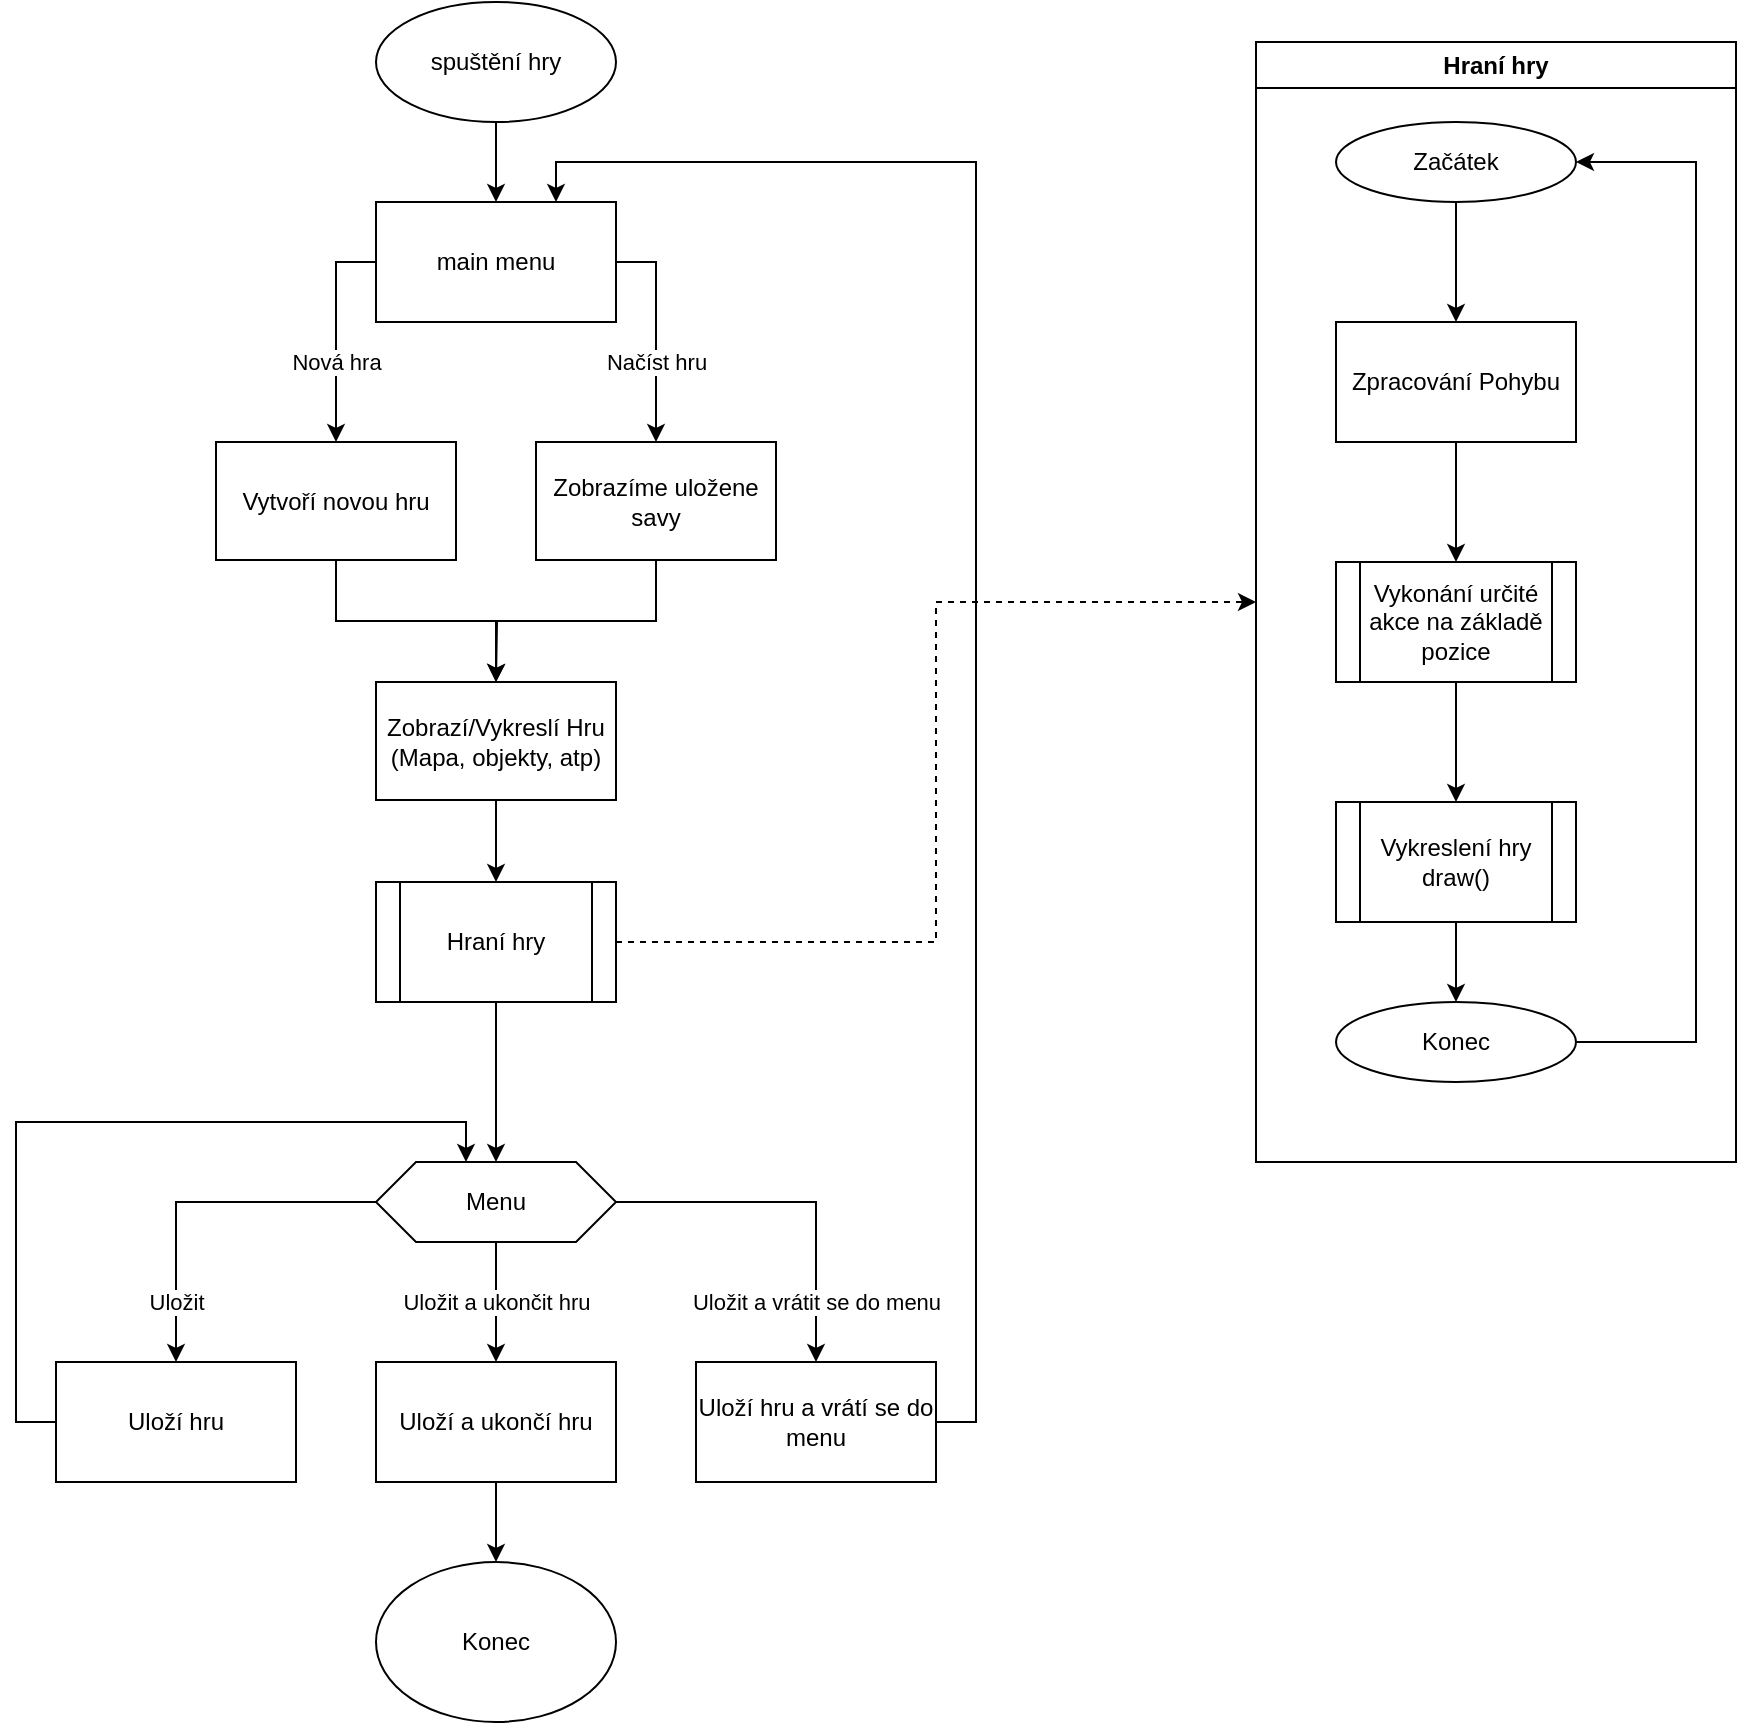 <mxfile version="22.1.1" type="device" pages="2">
  <diagram id="N1oMMZQOAmySJYtqY-QZ" name="Obecný &quot;Diagram&quot;">
    <mxGraphModel dx="1290" dy="625" grid="1" gridSize="10" guides="1" tooltips="1" connect="1" arrows="1" fold="1" page="1" pageScale="1" pageWidth="827" pageHeight="1169" math="0" shadow="0">
      <root>
        <mxCell id="0" />
        <mxCell id="1" parent="0" />
        <mxCell id="Qx9C8x8sR_E061tDTgvx-3" value="" style="edgeStyle=orthogonalEdgeStyle;rounded=0;orthogonalLoop=1;jettySize=auto;html=1;" parent="1" source="Qx9C8x8sR_E061tDTgvx-1" target="Qx9C8x8sR_E061tDTgvx-2" edge="1">
          <mxGeometry relative="1" as="geometry" />
        </mxCell>
        <mxCell id="Qx9C8x8sR_E061tDTgvx-1" value="spuštění hry" style="ellipse;whiteSpace=wrap;html=1;" parent="1" vertex="1">
          <mxGeometry x="200" y="20" width="120" height="60" as="geometry" />
        </mxCell>
        <mxCell id="Qx9C8x8sR_E061tDTgvx-8" value="Nová hra" style="edgeStyle=orthogonalEdgeStyle;rounded=0;orthogonalLoop=1;jettySize=auto;html=1;exitX=0;exitY=0.5;exitDx=0;exitDy=0;" parent="1" source="Qx9C8x8sR_E061tDTgvx-2" target="Qx9C8x8sR_E061tDTgvx-4" edge="1">
          <mxGeometry x="0.273" relative="1" as="geometry">
            <mxPoint as="offset" />
          </mxGeometry>
        </mxCell>
        <mxCell id="Qx9C8x8sR_E061tDTgvx-9" value="Načíst hru" style="edgeStyle=orthogonalEdgeStyle;rounded=0;orthogonalLoop=1;jettySize=auto;html=1;exitX=1;exitY=0.5;exitDx=0;exitDy=0;entryX=0.5;entryY=0;entryDx=0;entryDy=0;" parent="1" source="Qx9C8x8sR_E061tDTgvx-2" target="Qx9C8x8sR_E061tDTgvx-5" edge="1">
          <mxGeometry x="0.273" relative="1" as="geometry">
            <mxPoint as="offset" />
          </mxGeometry>
        </mxCell>
        <mxCell id="Qx9C8x8sR_E061tDTgvx-2" value="main menu" style="whiteSpace=wrap;html=1;" parent="1" vertex="1">
          <mxGeometry x="200" y="120" width="120" height="60" as="geometry" />
        </mxCell>
        <mxCell id="Qx9C8x8sR_E061tDTgvx-13" style="edgeStyle=orthogonalEdgeStyle;rounded=0;orthogonalLoop=1;jettySize=auto;html=1;exitX=0.5;exitY=1;exitDx=0;exitDy=0;" parent="1" source="Qx9C8x8sR_E061tDTgvx-4" edge="1">
          <mxGeometry relative="1" as="geometry">
            <mxPoint x="260" y="360" as="targetPoint" />
          </mxGeometry>
        </mxCell>
        <mxCell id="Qx9C8x8sR_E061tDTgvx-4" value="Vytvoří novou hru" style="rounded=0;whiteSpace=wrap;html=1;" parent="1" vertex="1">
          <mxGeometry x="120" y="240" width="120" height="59" as="geometry" />
        </mxCell>
        <mxCell id="Qx9C8x8sR_E061tDTgvx-11" style="edgeStyle=orthogonalEdgeStyle;rounded=0;orthogonalLoop=1;jettySize=auto;html=1;exitX=0.5;exitY=1;exitDx=0;exitDy=0;" parent="1" source="Qx9C8x8sR_E061tDTgvx-5" target="Qx9C8x8sR_E061tDTgvx-10" edge="1">
          <mxGeometry relative="1" as="geometry" />
        </mxCell>
        <mxCell id="Qx9C8x8sR_E061tDTgvx-5" value="Zobrazíme uložene savy" style="rounded=0;whiteSpace=wrap;html=1;" parent="1" vertex="1">
          <mxGeometry x="280" y="240" width="120" height="59" as="geometry" />
        </mxCell>
        <mxCell id="Qx9C8x8sR_E061tDTgvx-15" style="edgeStyle=orthogonalEdgeStyle;rounded=0;orthogonalLoop=1;jettySize=auto;html=1;exitX=0.5;exitY=1;exitDx=0;exitDy=0;entryX=0.5;entryY=0;entryDx=0;entryDy=0;" parent="1" source="Qx9C8x8sR_E061tDTgvx-10" target="Qx9C8x8sR_E061tDTgvx-14" edge="1">
          <mxGeometry relative="1" as="geometry" />
        </mxCell>
        <mxCell id="Qx9C8x8sR_E061tDTgvx-10" value="Zobrazí/Vykreslí Hru (Mapa, objekty, atp)" style="rounded=0;whiteSpace=wrap;html=1;" parent="1" vertex="1">
          <mxGeometry x="200" y="360" width="120" height="59" as="geometry" />
        </mxCell>
        <mxCell id="Qx9C8x8sR_E061tDTgvx-25" style="edgeStyle=orthogonalEdgeStyle;rounded=0;orthogonalLoop=1;jettySize=auto;html=1;exitX=0.5;exitY=1;exitDx=0;exitDy=0;entryX=0.5;entryY=0;entryDx=0;entryDy=0;" parent="1" source="Qx9C8x8sR_E061tDTgvx-14" target="Qx9C8x8sR_E061tDTgvx-28" edge="1">
          <mxGeometry relative="1" as="geometry">
            <mxPoint x="260" y="595" as="targetPoint" />
          </mxGeometry>
        </mxCell>
        <mxCell id="Qx9C8x8sR_E061tDTgvx-39" style="edgeStyle=orthogonalEdgeStyle;rounded=0;orthogonalLoop=1;jettySize=auto;html=1;exitX=1;exitY=0.5;exitDx=0;exitDy=0;entryX=0;entryY=0.5;entryDx=0;entryDy=0;dashed=1;" parent="1" source="Qx9C8x8sR_E061tDTgvx-14" target="Qx9C8x8sR_E061tDTgvx-38" edge="1">
          <mxGeometry relative="1" as="geometry" />
        </mxCell>
        <mxCell id="Qx9C8x8sR_E061tDTgvx-14" value="Hraní hry" style="shape=process;whiteSpace=wrap;html=1;backgroundOutline=1;" parent="1" vertex="1">
          <mxGeometry x="200" y="460" width="120" height="60" as="geometry" />
        </mxCell>
        <mxCell id="Qx9C8x8sR_E061tDTgvx-32" style="edgeStyle=orthogonalEdgeStyle;rounded=0;orthogonalLoop=1;jettySize=auto;html=1;exitX=0;exitY=0.5;exitDx=0;exitDy=0;entryX=0.375;entryY=0;entryDx=0;entryDy=0;" parent="1" source="Qx9C8x8sR_E061tDTgvx-16" target="Qx9C8x8sR_E061tDTgvx-28" edge="1">
          <mxGeometry relative="1" as="geometry" />
        </mxCell>
        <mxCell id="Qx9C8x8sR_E061tDTgvx-16" value="Uloží hru" style="whiteSpace=wrap;html=1;" parent="1" vertex="1">
          <mxGeometry x="40" y="700" width="120" height="60" as="geometry" />
        </mxCell>
        <mxCell id="Qx9C8x8sR_E061tDTgvx-36" style="edgeStyle=orthogonalEdgeStyle;rounded=0;orthogonalLoop=1;jettySize=auto;html=1;exitX=1;exitY=0.5;exitDx=0;exitDy=0;entryX=0.75;entryY=0;entryDx=0;entryDy=0;" parent="1" source="Qx9C8x8sR_E061tDTgvx-20" target="Qx9C8x8sR_E061tDTgvx-2" edge="1">
          <mxGeometry relative="1" as="geometry" />
        </mxCell>
        <mxCell id="Qx9C8x8sR_E061tDTgvx-20" value="Uloží hru a vrátí se do menu" style="rounded=0;whiteSpace=wrap;html=1;" parent="1" vertex="1">
          <mxGeometry x="360" y="700" width="120" height="60" as="geometry" />
        </mxCell>
        <mxCell id="Qx9C8x8sR_E061tDTgvx-29" style="edgeStyle=orthogonalEdgeStyle;rounded=0;orthogonalLoop=1;jettySize=auto;html=1;exitX=0;exitY=0.5;exitDx=0;exitDy=0;entryX=0.5;entryY=0;entryDx=0;entryDy=0;" parent="1" source="Qx9C8x8sR_E061tDTgvx-28" target="Qx9C8x8sR_E061tDTgvx-16" edge="1">
          <mxGeometry relative="1" as="geometry" />
        </mxCell>
        <mxCell id="Qx9C8x8sR_E061tDTgvx-37" value="Uložit" style="edgeLabel;html=1;align=center;verticalAlign=middle;resizable=0;points=[];" parent="Qx9C8x8sR_E061tDTgvx-29" vertex="1" connectable="0">
          <mxGeometry x="0.458" y="3" relative="1" as="geometry">
            <mxPoint x="-3" y="19" as="offset" />
          </mxGeometry>
        </mxCell>
        <mxCell id="Qx9C8x8sR_E061tDTgvx-30" value="Uložit a vrátit se do menu" style="edgeStyle=orthogonalEdgeStyle;rounded=0;orthogonalLoop=1;jettySize=auto;html=1;exitX=1;exitY=0.5;exitDx=0;exitDy=0;" parent="1" source="Qx9C8x8sR_E061tDTgvx-28" target="Qx9C8x8sR_E061tDTgvx-20" edge="1">
          <mxGeometry x="0.667" relative="1" as="geometry">
            <mxPoint as="offset" />
          </mxGeometry>
        </mxCell>
        <mxCell id="Qx9C8x8sR_E061tDTgvx-33" value="Uložit a ukončit hru" style="edgeStyle=orthogonalEdgeStyle;rounded=0;orthogonalLoop=1;jettySize=auto;html=1;exitX=0.5;exitY=1;exitDx=0;exitDy=0;entryX=0.5;entryY=0;entryDx=0;entryDy=0;" parent="1" source="Qx9C8x8sR_E061tDTgvx-28" target="Qx9C8x8sR_E061tDTgvx-31" edge="1">
          <mxGeometry relative="1" as="geometry" />
        </mxCell>
        <mxCell id="Qx9C8x8sR_E061tDTgvx-28" value="Menu" style="shape=hexagon;perimeter=hexagonPerimeter2;whiteSpace=wrap;html=1;fixedSize=1;" parent="1" vertex="1">
          <mxGeometry x="200" y="600" width="120" height="40" as="geometry" />
        </mxCell>
        <mxCell id="Qx9C8x8sR_E061tDTgvx-35" style="edgeStyle=orthogonalEdgeStyle;rounded=0;orthogonalLoop=1;jettySize=auto;html=1;exitX=0.5;exitY=1;exitDx=0;exitDy=0;entryX=0.5;entryY=0;entryDx=0;entryDy=0;" parent="1" source="Qx9C8x8sR_E061tDTgvx-31" target="Qx9C8x8sR_E061tDTgvx-34" edge="1">
          <mxGeometry relative="1" as="geometry" />
        </mxCell>
        <mxCell id="Qx9C8x8sR_E061tDTgvx-31" value="Uloží a ukončí hru" style="whiteSpace=wrap;html=1;" parent="1" vertex="1">
          <mxGeometry x="200" y="700" width="120" height="60" as="geometry" />
        </mxCell>
        <mxCell id="Qx9C8x8sR_E061tDTgvx-34" value="Konec" style="ellipse;whiteSpace=wrap;html=1;" parent="1" vertex="1">
          <mxGeometry x="200" y="800" width="120" height="80" as="geometry" />
        </mxCell>
        <mxCell id="Qx9C8x8sR_E061tDTgvx-38" value="Hraní hry" style="swimlane;whiteSpace=wrap;html=1;" parent="1" vertex="1">
          <mxGeometry x="640" y="40" width="240" height="560" as="geometry" />
        </mxCell>
        <mxCell id="Qx9C8x8sR_E061tDTgvx-47" style="edgeStyle=orthogonalEdgeStyle;rounded=0;orthogonalLoop=1;jettySize=auto;html=1;exitX=0.5;exitY=1;exitDx=0;exitDy=0;entryX=0.5;entryY=0;entryDx=0;entryDy=0;" parent="Qx9C8x8sR_E061tDTgvx-38" source="Qx9C8x8sR_E061tDTgvx-40" target="Qx9C8x8sR_E061tDTgvx-45" edge="1">
          <mxGeometry relative="1" as="geometry" />
        </mxCell>
        <mxCell id="Qx9C8x8sR_E061tDTgvx-40" value="Začátek" style="ellipse;whiteSpace=wrap;html=1;" parent="Qx9C8x8sR_E061tDTgvx-38" vertex="1">
          <mxGeometry x="40" y="40" width="120" height="40" as="geometry" />
        </mxCell>
        <mxCell id="Qx9C8x8sR_E061tDTgvx-42" style="edgeStyle=orthogonalEdgeStyle;rounded=0;orthogonalLoop=1;jettySize=auto;html=1;exitX=1;exitY=0.5;exitDx=0;exitDy=0;entryX=1;entryY=0.5;entryDx=0;entryDy=0;" parent="Qx9C8x8sR_E061tDTgvx-38" source="Qx9C8x8sR_E061tDTgvx-41" target="Qx9C8x8sR_E061tDTgvx-40" edge="1">
          <mxGeometry relative="1" as="geometry">
            <Array as="points">
              <mxPoint x="220" y="500" />
              <mxPoint x="220" y="60" />
            </Array>
          </mxGeometry>
        </mxCell>
        <mxCell id="Qx9C8x8sR_E061tDTgvx-41" value="Konec" style="ellipse;whiteSpace=wrap;html=1;" parent="Qx9C8x8sR_E061tDTgvx-38" vertex="1">
          <mxGeometry x="40" y="480" width="120" height="40" as="geometry" />
        </mxCell>
        <mxCell id="Qx9C8x8sR_E061tDTgvx-44" style="edgeStyle=orthogonalEdgeStyle;rounded=0;orthogonalLoop=1;jettySize=auto;html=1;exitX=0.5;exitY=1;exitDx=0;exitDy=0;entryX=0.5;entryY=0;entryDx=0;entryDy=0;" parent="Qx9C8x8sR_E061tDTgvx-38" source="Qx9C8x8sR_E061tDTgvx-43" target="Qx9C8x8sR_E061tDTgvx-41" edge="1">
          <mxGeometry relative="1" as="geometry" />
        </mxCell>
        <mxCell id="Qx9C8x8sR_E061tDTgvx-43" value="Vykreslení hry&lt;br&gt;draw()" style="shape=process;whiteSpace=wrap;html=1;backgroundOutline=1;" parent="Qx9C8x8sR_E061tDTgvx-38" vertex="1">
          <mxGeometry x="40" y="380" width="120" height="60" as="geometry" />
        </mxCell>
        <mxCell id="Qx9C8x8sR_E061tDTgvx-48" style="edgeStyle=orthogonalEdgeStyle;rounded=0;orthogonalLoop=1;jettySize=auto;html=1;exitX=0.5;exitY=1;exitDx=0;exitDy=0;entryX=0.5;entryY=0;entryDx=0;entryDy=0;" parent="Qx9C8x8sR_E061tDTgvx-38" source="Qx9C8x8sR_E061tDTgvx-45" target="Qx9C8x8sR_E061tDTgvx-46" edge="1">
          <mxGeometry relative="1" as="geometry" />
        </mxCell>
        <mxCell id="Qx9C8x8sR_E061tDTgvx-45" value="Zpracování Pohybu" style="rounded=0;whiteSpace=wrap;html=1;" parent="Qx9C8x8sR_E061tDTgvx-38" vertex="1">
          <mxGeometry x="40" y="140" width="120" height="60" as="geometry" />
        </mxCell>
        <mxCell id="Qx9C8x8sR_E061tDTgvx-49" style="edgeStyle=orthogonalEdgeStyle;rounded=0;orthogonalLoop=1;jettySize=auto;html=1;exitX=0.5;exitY=1;exitDx=0;exitDy=0;entryX=0.5;entryY=0;entryDx=0;entryDy=0;" parent="Qx9C8x8sR_E061tDTgvx-38" source="Qx9C8x8sR_E061tDTgvx-46" target="Qx9C8x8sR_E061tDTgvx-43" edge="1">
          <mxGeometry relative="1" as="geometry" />
        </mxCell>
        <mxCell id="Qx9C8x8sR_E061tDTgvx-46" value="Vykonání určité akce na základě pozice" style="shape=process;whiteSpace=wrap;html=1;backgroundOutline=1;" parent="Qx9C8x8sR_E061tDTgvx-38" vertex="1">
          <mxGeometry x="40" y="260" width="120" height="60" as="geometry" />
        </mxCell>
      </root>
    </mxGraphModel>
  </diagram>
  <diagram id="9jlX-87bRNyqnyLkYuuC" name="UML Diagram">
    <mxGraphModel dx="1290" dy="625" grid="1" gridSize="10" guides="1" tooltips="1" connect="1" arrows="1" fold="1" page="1" pageScale="1" pageWidth="827" pageHeight="1169" math="0" shadow="0">
      <root>
        <mxCell id="0" />
        <mxCell id="1" parent="0" />
        <mxCell id="SSqiaNLJgeLojGb0BakC-23" style="edgeStyle=orthogonalEdgeStyle;rounded=0;orthogonalLoop=1;jettySize=auto;html=1;exitX=0.5;exitY=0;exitDx=0;exitDy=0;entryX=0;entryY=0.5;entryDx=0;entryDy=0;strokeWidth=1;startArrow=none;startFill=0;endArrow=classic;endFill=1;" parent="1" source="1YELGyrMm5p_oQ3cGRLv-13" target="SSqiaNLJgeLojGb0BakC-6" edge="1">
          <mxGeometry relative="1" as="geometry" />
        </mxCell>
        <mxCell id="1YELGyrMm5p_oQ3cGRLv-13" value="Game" style="swimlane;fontStyle=1;align=center;verticalAlign=top;childLayout=stackLayout;horizontal=1;startSize=26;horizontalStack=0;resizeParent=1;resizeParentMax=0;resizeLast=0;collapsible=1;marginBottom=0;" parent="1" vertex="1">
          <mxGeometry x="40" y="560" width="200" height="242" as="geometry" />
        </mxCell>
        <mxCell id="IvaEGnaUYuV3LZCd6p6z-6" value="- START_MAP_MATRIX: Map*[][]" style="text;strokeColor=none;fillColor=none;align=left;verticalAlign=top;spacingLeft=4;spacingRight=4;overflow=hidden;rotatable=0;points=[[0,0.5],[1,0.5]];portConstraint=eastwest;fontStyle=4" parent="1YELGyrMm5p_oQ3cGRLv-13" vertex="1">
          <mxGeometry y="26" width="200" height="26" as="geometry" />
        </mxCell>
        <mxCell id="SYfL99fkJGa10WcQz1MI-8" value="- currentMapMatrix: Map*[][]" style="text;strokeColor=none;fillColor=none;align=left;verticalAlign=top;spacingLeft=4;spacingRight=4;overflow=hidden;rotatable=0;points=[[0,0.5],[1,0.5]];portConstraint=eastwest;fontStyle=0" parent="1YELGyrMm5p_oQ3cGRLv-13" vertex="1">
          <mxGeometry y="52" width="200" height="26" as="geometry" />
        </mxCell>
        <mxCell id="1YELGyrMm5p_oQ3cGRLv-14" value="- currentMap: Map*" style="text;strokeColor=none;fillColor=none;align=left;verticalAlign=top;spacingLeft=4;spacingRight=4;overflow=hidden;rotatable=0;points=[[0,0.5],[1,0.5]];portConstraint=eastwest;" parent="1YELGyrMm5p_oQ3cGRLv-13" vertex="1">
          <mxGeometry y="78" width="200" height="26" as="geometry" />
        </mxCell>
        <mxCell id="IvaEGnaUYuV3LZCd6p6z-18" value="- player: Player*" style="text;strokeColor=none;fillColor=none;align=left;verticalAlign=top;spacingLeft=4;spacingRight=4;overflow=hidden;rotatable=0;points=[[0,0.5],[1,0.5]];portConstraint=eastwest;" parent="1YELGyrMm5p_oQ3cGRLv-13" vertex="1">
          <mxGeometry y="104" width="200" height="26" as="geometry" />
        </mxCell>
        <mxCell id="5KssfI9YTyOkdyey-keK-40" value="..." style="text;strokeColor=none;fillColor=none;align=left;verticalAlign=top;spacingLeft=4;spacingRight=4;overflow=hidden;rotatable=0;points=[[0,0.5],[1,0.5]];portConstraint=eastwest;" parent="1YELGyrMm5p_oQ3cGRLv-13" vertex="1">
          <mxGeometry y="130" width="200" height="26" as="geometry" />
        </mxCell>
        <mxCell id="1YELGyrMm5p_oQ3cGRLv-15" value="" style="line;strokeWidth=1;fillColor=none;align=left;verticalAlign=middle;spacingTop=-1;spacingLeft=3;spacingRight=3;rotatable=0;labelPosition=right;points=[];portConstraint=eastwest;strokeColor=inherit;" parent="1YELGyrMm5p_oQ3cGRLv-13" vertex="1">
          <mxGeometry y="156" width="200" height="8" as="geometry" />
        </mxCell>
        <mxCell id="1YELGyrMm5p_oQ3cGRLv-16" value="+ Game()" style="text;strokeColor=none;fillColor=none;align=left;verticalAlign=top;spacingLeft=4;spacingRight=4;overflow=hidden;rotatable=0;points=[[0,0.5],[1,0.5]];portConstraint=eastwest;" parent="1YELGyrMm5p_oQ3cGRLv-13" vertex="1">
          <mxGeometry y="164" width="200" height="26" as="geometry" />
        </mxCell>
        <mxCell id="1YELGyrMm5p_oQ3cGRLv-17" value="+ createNewGame(): Game" style="text;strokeColor=none;fillColor=none;align=left;verticalAlign=top;spacingLeft=4;spacingRight=4;overflow=hidden;rotatable=0;points=[[0,0.5],[1,0.5]];portConstraint=eastwest;fontStyle=4" parent="1YELGyrMm5p_oQ3cGRLv-13" vertex="1">
          <mxGeometry y="190" width="200" height="26" as="geometry" />
        </mxCell>
        <mxCell id="5KssfI9YTyOkdyey-keK-41" value="..." style="text;strokeColor=none;fillColor=none;align=left;verticalAlign=top;spacingLeft=4;spacingRight=4;overflow=hidden;rotatable=0;points=[[0,0.5],[1,0.5]];portConstraint=eastwest;" parent="1YELGyrMm5p_oQ3cGRLv-13" vertex="1">
          <mxGeometry y="216" width="200" height="26" as="geometry" />
        </mxCell>
        <mxCell id="1YELGyrMm5p_oQ3cGRLv-40" value="Map" style="swimlane;fontStyle=1;align=center;verticalAlign=top;childLayout=stackLayout;horizontal=1;startSize=26;horizontalStack=0;resizeParent=1;resizeParentMax=0;resizeLast=0;collapsible=1;marginBottom=0;" parent="1" vertex="1">
          <mxGeometry x="400" y="638" width="160" height="164" as="geometry" />
        </mxCell>
        <mxCell id="1YELGyrMm5p_oQ3cGRLv-41" value="- objects: MapObject*[][]" style="text;strokeColor=none;fillColor=none;align=left;verticalAlign=top;spacingLeft=4;spacingRight=4;overflow=hidden;rotatable=0;points=[[0,0.5],[1,0.5]];portConstraint=eastwest;" parent="1YELGyrMm5p_oQ3cGRLv-40" vertex="1">
          <mxGeometry y="26" width="160" height="26" as="geometry" />
        </mxCell>
        <mxCell id="SSqiaNLJgeLojGb0BakC-44" value="- isLightened: bool" style="text;strokeColor=none;fillColor=none;align=left;verticalAlign=top;spacingLeft=4;spacingRight=4;overflow=hidden;rotatable=0;points=[[0,0.5],[1,0.5]];portConstraint=eastwest;" parent="1YELGyrMm5p_oQ3cGRLv-40" vertex="1">
          <mxGeometry y="52" width="160" height="26" as="geometry" />
        </mxCell>
        <mxCell id="5KssfI9YTyOkdyey-keK-38" value="..." style="text;strokeColor=none;fillColor=none;align=left;verticalAlign=top;spacingLeft=4;spacingRight=4;overflow=hidden;rotatable=0;points=[[0,0.5],[1,0.5]];portConstraint=eastwest;" parent="1YELGyrMm5p_oQ3cGRLv-40" vertex="1">
          <mxGeometry y="78" width="160" height="26" as="geometry" />
        </mxCell>
        <mxCell id="1YELGyrMm5p_oQ3cGRLv-42" value="" style="line;strokeWidth=1;fillColor=none;align=left;verticalAlign=middle;spacingTop=-1;spacingLeft=3;spacingRight=3;rotatable=0;labelPosition=right;points=[];portConstraint=eastwest;strokeColor=inherit;" parent="1YELGyrMm5p_oQ3cGRLv-40" vertex="1">
          <mxGeometry y="104" width="160" height="8" as="geometry" />
        </mxCell>
        <mxCell id="1YELGyrMm5p_oQ3cGRLv-43" value="+ Map()" style="text;strokeColor=none;fillColor=none;align=left;verticalAlign=top;spacingLeft=4;spacingRight=4;overflow=hidden;rotatable=0;points=[[0,0.5],[1,0.5]];portConstraint=eastwest;" parent="1YELGyrMm5p_oQ3cGRLv-40" vertex="1">
          <mxGeometry y="112" width="160" height="26" as="geometry" />
        </mxCell>
        <mxCell id="5KssfI9YTyOkdyey-keK-39" value="..." style="text;strokeColor=none;fillColor=none;align=left;verticalAlign=top;spacingLeft=4;spacingRight=4;overflow=hidden;rotatable=0;points=[[0,0.5],[1,0.5]];portConstraint=eastwest;" parent="1YELGyrMm5p_oQ3cGRLv-40" vertex="1">
          <mxGeometry y="138" width="160" height="26" as="geometry" />
        </mxCell>
        <mxCell id="IvaEGnaUYuV3LZCd6p6z-8" style="edgeStyle=orthogonalEdgeStyle;rounded=0;orthogonalLoop=1;jettySize=auto;html=1;exitX=1;exitY=0.5;exitDx=0;exitDy=0;entryX=0.5;entryY=0;entryDx=0;entryDy=0;startArrow=diamond;startFill=1;endArrow=classic;endFill=1;" parent="1" source="IvaEGnaUYuV3LZCd6p6z-6" target="1YELGyrMm5p_oQ3cGRLv-40" edge="1">
          <mxGeometry relative="1" as="geometry">
            <Array as="points">
              <mxPoint x="280" y="599" />
              <mxPoint x="400" y="600" />
            </Array>
          </mxGeometry>
        </mxCell>
        <mxCell id="SYfL99fkJGa10WcQz1MI-2" value="consists of" style="edgeLabel;html=1;align=center;verticalAlign=middle;resizable=0;points=[];" parent="IvaEGnaUYuV3LZCd6p6z-8" vertex="1" connectable="0">
          <mxGeometry x="0.526" y="-2" relative="1" as="geometry">
            <mxPoint x="-3" y="6" as="offset" />
          </mxGeometry>
        </mxCell>
        <mxCell id="SYfL99fkJGa10WcQz1MI-3" value="n" style="edgeLabel;html=1;align=center;verticalAlign=middle;resizable=0;points=[];" parent="IvaEGnaUYuV3LZCd6p6z-8" vertex="1" connectable="0">
          <mxGeometry x="0.099" y="1" relative="1" as="geometry">
            <mxPoint x="48" y="-9" as="offset" />
          </mxGeometry>
        </mxCell>
        <mxCell id="SYfL99fkJGa10WcQz1MI-5" value="1" style="edgeLabel;html=1;align=center;verticalAlign=middle;resizable=0;points=[];" parent="IvaEGnaUYuV3LZCd6p6z-8" vertex="1" connectable="0">
          <mxGeometry x="-0.776" y="2" relative="1" as="geometry">
            <mxPoint x="-7" y="-7" as="offset" />
          </mxGeometry>
        </mxCell>
        <mxCell id="IvaEGnaUYuV3LZCd6p6z-10" value="Player" style="swimlane;fontStyle=1;align=center;verticalAlign=top;childLayout=stackLayout;horizontal=1;startSize=26;horizontalStack=0;resizeParent=1;resizeParentMax=0;resizeLast=0;collapsible=1;marginBottom=0;" parent="1" vertex="1">
          <mxGeometry x="170" y="841" width="280" height="242" as="geometry" />
        </mxCell>
        <mxCell id="IvaEGnaUYuV3LZCd6p6z-11" value="- x: short" style="text;strokeColor=none;fillColor=none;align=left;verticalAlign=top;spacingLeft=4;spacingRight=4;overflow=hidden;rotatable=0;points=[[0,0.5],[1,0.5]];portConstraint=eastwest;" parent="IvaEGnaUYuV3LZCd6p6z-10" vertex="1">
          <mxGeometry y="26" width="280" height="26" as="geometry" />
        </mxCell>
        <mxCell id="SYfL99fkJGa10WcQz1MI-1" value="- y: short" style="text;strokeColor=none;fillColor=none;align=left;verticalAlign=top;spacingLeft=4;spacingRight=4;overflow=hidden;rotatable=0;points=[[0,0.5],[1,0.5]];portConstraint=eastwest;" parent="IvaEGnaUYuV3LZCd6p6z-10" vertex="1">
          <mxGeometry y="52" width="280" height="26" as="geometry" />
        </mxCell>
        <mxCell id="gpoH1uDZ4-0kyc8-w-HE-12" value="- health: int" style="text;strokeColor=none;fillColor=none;align=left;verticalAlign=top;spacingLeft=4;spacingRight=4;overflow=hidden;rotatable=0;points=[[0,0.5],[1,0.5]];portConstraint=eastwest;" parent="IvaEGnaUYuV3LZCd6p6z-10" vertex="1">
          <mxGeometry y="78" width="280" height="26" as="geometry" />
        </mxCell>
        <mxCell id="5KssfI9YTyOkdyey-keK-29" value="- attacks: PlayerAttack*[]" style="text;strokeColor=none;fillColor=none;align=left;verticalAlign=top;spacingLeft=4;spacingRight=4;overflow=hidden;rotatable=0;points=[[0,0.5],[1,0.5]];portConstraint=eastwest;" parent="IvaEGnaUYuV3LZCd6p6z-10" vertex="1">
          <mxGeometry y="104" width="280" height="26" as="geometry" />
        </mxCell>
        <mxCell id="if6bvaiVuXyFPU6r5-wz-16" value="- inventory: Inventory*" style="text;strokeColor=none;fillColor=none;align=left;verticalAlign=top;spacingLeft=4;spacingRight=4;overflow=hidden;rotatable=0;points=[[0,0.5],[1,0.5]];portConstraint=eastwest;" parent="IvaEGnaUYuV3LZCd6p6z-10" vertex="1">
          <mxGeometry y="130" width="280" height="26" as="geometry" />
        </mxCell>
        <mxCell id="IvaEGnaUYuV3LZCd6p6z-12" value="" style="line;strokeWidth=1;fillColor=none;align=left;verticalAlign=middle;spacingTop=-1;spacingLeft=3;spacingRight=3;rotatable=0;labelPosition=right;points=[];portConstraint=eastwest;strokeColor=inherit;" parent="IvaEGnaUYuV3LZCd6p6z-10" vertex="1">
          <mxGeometry y="156" width="280" height="8" as="geometry" />
        </mxCell>
        <mxCell id="IvaEGnaUYuV3LZCd6p6z-13" value="+ Player(x: short, y: short)" style="text;strokeColor=none;fillColor=none;align=left;verticalAlign=top;spacingLeft=4;spacingRight=4;overflow=hidden;rotatable=0;points=[[0,0.5],[1,0.5]];portConstraint=eastwest;" parent="IvaEGnaUYuV3LZCd6p6z-10" vertex="1">
          <mxGeometry y="164" width="280" height="26" as="geometry" />
        </mxCell>
        <mxCell id="5KssfI9YTyOkdyey-keK-30" value="+ addAttack(newAttack: PlayerAttack*)" style="text;strokeColor=none;fillColor=none;align=left;verticalAlign=top;spacingLeft=4;spacingRight=4;overflow=hidden;rotatable=0;points=[[0,0.5],[1,0.5]];portConstraint=eastwest;" parent="IvaEGnaUYuV3LZCd6p6z-10" vertex="1">
          <mxGeometry y="190" width="280" height="26" as="geometry" />
        </mxCell>
        <mxCell id="gpoH1uDZ4-0kyc8-w-HE-13" value="+ calculateHealth(incomingDamage: unsigned int)" style="text;strokeColor=none;fillColor=none;align=left;verticalAlign=top;spacingLeft=4;spacingRight=4;overflow=hidden;rotatable=0;points=[[0,0.5],[1,0.5]];portConstraint=eastwest;" parent="IvaEGnaUYuV3LZCd6p6z-10" vertex="1">
          <mxGeometry y="216" width="280" height="26" as="geometry" />
        </mxCell>
        <mxCell id="5KssfI9YTyOkdyey-keK-31" style="edgeStyle=orthogonalEdgeStyle;rounded=0;orthogonalLoop=1;jettySize=auto;html=1;entryX=0;entryY=0.5;entryDx=0;entryDy=0;startArrow=diamond;startFill=1;" parent="1" source="IvaEGnaUYuV3LZCd6p6z-14" target="5KssfI9YTyOkdyey-keK-13" edge="1">
          <mxGeometry relative="1" as="geometry">
            <Array as="points">
              <mxPoint x="680" y="991" />
              <mxPoint x="920" y="991" />
              <mxPoint x="920" y="953" />
            </Array>
          </mxGeometry>
        </mxCell>
        <mxCell id="5KssfI9YTyOkdyey-keK-35" value="1" style="edgeLabel;html=1;align=center;verticalAlign=middle;resizable=0;points=[];" parent="5KssfI9YTyOkdyey-keK-31" vertex="1" connectable="0">
          <mxGeometry x="-0.579" y="1" relative="1" as="geometry">
            <mxPoint x="-263" y="-40" as="offset" />
          </mxGeometry>
        </mxCell>
        <mxCell id="5KssfI9YTyOkdyey-keK-36" value="1" style="edgeLabel;html=1;align=center;verticalAlign=middle;resizable=0;points=[];" parent="5KssfI9YTyOkdyey-keK-31" vertex="1" connectable="0">
          <mxGeometry x="0.064" y="1" relative="1" as="geometry">
            <mxPoint x="147" y="-20" as="offset" />
          </mxGeometry>
        </mxCell>
        <mxCell id="5KssfI9YTyOkdyey-keK-56" value="carries render&lt;br&gt;data in" style="edgeLabel;html=1;align=center;verticalAlign=middle;resizable=0;points=[];" parent="5KssfI9YTyOkdyey-keK-31" vertex="1" connectable="0">
          <mxGeometry x="0.412" relative="1" as="geometry">
            <mxPoint x="50" y="-21" as="offset" />
          </mxGeometry>
        </mxCell>
        <mxCell id="IvaEGnaUYuV3LZCd6p6z-14" value="CharRenderable" style="swimlane;fontStyle=3;align=center;verticalAlign=top;childLayout=stackLayout;horizontal=1;startSize=26;horizontalStack=0;resizeParent=1;resizeParentMax=0;resizeLast=0;collapsible=1;marginBottom=0;" parent="1" vertex="1">
          <mxGeometry x="560" y="840" width="240" height="112" as="geometry" />
        </mxCell>
        <mxCell id="kLu0ASWQnbC9X_YH6ufA-3" value="- charData: CharData*" style="text;strokeColor=none;fillColor=none;align=left;verticalAlign=top;spacingLeft=4;spacingRight=4;overflow=hidden;rotatable=0;points=[[0,0.5],[1,0.5]];portConstraint=eastwest;" parent="IvaEGnaUYuV3LZCd6p6z-14" vertex="1">
          <mxGeometry y="26" width="240" height="26" as="geometry" />
        </mxCell>
        <mxCell id="IvaEGnaUYuV3LZCd6p6z-16" value="" style="line;strokeWidth=1;fillColor=none;align=left;verticalAlign=middle;spacingTop=-1;spacingLeft=3;spacingRight=3;rotatable=0;labelPosition=right;points=[];portConstraint=eastwest;strokeColor=inherit;" parent="IvaEGnaUYuV3LZCd6p6z-14" vertex="1">
          <mxGeometry y="52" width="240" height="8" as="geometry" />
        </mxCell>
        <mxCell id="5KssfI9YTyOkdyey-keK-1" value="# CharRenderable(charData: CharData*)" style="text;strokeColor=none;fillColor=none;align=left;verticalAlign=top;spacingLeft=4;spacingRight=4;overflow=hidden;rotatable=0;points=[[0,0.5],[1,0.5]];portConstraint=eastwest;" parent="IvaEGnaUYuV3LZCd6p6z-14" vertex="1">
          <mxGeometry y="60" width="240" height="26" as="geometry" />
        </mxCell>
        <mxCell id="IvaEGnaUYuV3LZCd6p6z-17" value="+ renderChar(): string" style="text;strokeColor=none;fillColor=none;align=left;verticalAlign=top;spacingLeft=4;spacingRight=4;overflow=hidden;rotatable=0;points=[[0,0.5],[1,0.5]];portConstraint=eastwest;" parent="IvaEGnaUYuV3LZCd6p6z-14" vertex="1">
          <mxGeometry y="86" width="240" height="26" as="geometry" />
        </mxCell>
        <mxCell id="IvaEGnaUYuV3LZCd6p6z-19" value="1" style="edgeStyle=orthogonalEdgeStyle;rounded=0;orthogonalLoop=1;jettySize=auto;html=1;exitX=1;exitY=0.5;exitDx=0;exitDy=0;entryX=0.499;entryY=0.015;entryDx=0;entryDy=0;startArrow=diamond;startFill=1;strokeWidth=1;entryPerimeter=0;" parent="1" source="IvaEGnaUYuV3LZCd6p6z-18" target="IvaEGnaUYuV3LZCd6p6z-10" edge="1">
          <mxGeometry x="-0.859" y="11" relative="1" as="geometry">
            <Array as="points">
              <mxPoint x="310" y="677" />
            </Array>
            <mxPoint as="offset" />
            <mxPoint x="244" y="676.0" as="sourcePoint" />
            <mxPoint x="314" y="839" as="targetPoint" />
          </mxGeometry>
        </mxCell>
        <mxCell id="SYfL99fkJGa10WcQz1MI-7" value="contains" style="edgeLabel;html=1;align=center;verticalAlign=middle;resizable=0;points=[];" parent="IvaEGnaUYuV3LZCd6p6z-19" vertex="1" connectable="0">
          <mxGeometry x="0.234" y="-2" relative="1" as="geometry">
            <mxPoint x="2" y="28" as="offset" />
          </mxGeometry>
        </mxCell>
        <mxCell id="SSqiaNLJgeLojGb0BakC-83" value="1" style="edgeLabel;html=1;align=center;verticalAlign=middle;resizable=0;points=[];" parent="IvaEGnaUYuV3LZCd6p6z-19" vertex="1" connectable="0">
          <mxGeometry x="0.762" y="-2" relative="1" as="geometry">
            <mxPoint x="12" y="13" as="offset" />
          </mxGeometry>
        </mxCell>
        <mxCell id="SYfL99fkJGa10WcQz1MI-13" value="ConsoleHandler" style="swimlane;fontStyle=1;align=center;verticalAlign=top;childLayout=stackLayout;horizontal=1;startSize=26;horizontalStack=0;resizeParent=1;resizeParentMax=0;resizeLast=0;collapsible=1;marginBottom=0;" parent="1" vertex="1">
          <mxGeometry x="1080" y="121" width="400" height="294" as="geometry" />
        </mxCell>
        <mxCell id="C4OzsetbC7TLnUmvvS9r-4" value="+ ITALIC_FORMAT: string" style="text;strokeColor=none;fillColor=none;align=left;verticalAlign=top;spacingLeft=4;spacingRight=4;overflow=hidden;rotatable=0;points=[[0,0.5],[1,0.5]];portConstraint=eastwest;fontStyle=4" parent="SYfL99fkJGa10WcQz1MI-13" vertex="1">
          <mxGeometry y="26" width="400" height="26" as="geometry" />
        </mxCell>
        <mxCell id="C4OzsetbC7TLnUmvvS9r-5" value="+ RESET_FORMAT: string" style="text;strokeColor=none;fillColor=none;align=left;verticalAlign=top;spacingLeft=4;spacingRight=4;overflow=hidden;rotatable=0;points=[[0,0.5],[1,0.5]];portConstraint=eastwest;fontStyle=4" parent="SYfL99fkJGa10WcQz1MI-13" vertex="1">
          <mxGeometry y="52" width="400" height="26" as="geometry" />
        </mxCell>
        <mxCell id="C4OzsetbC7TLnUmvvS9r-3" value="" style="line;strokeWidth=1;fillColor=none;align=left;verticalAlign=middle;spacingTop=-1;spacingLeft=3;spacingRight=3;rotatable=0;labelPosition=right;points=[];portConstraint=eastwest;strokeColor=inherit;" parent="SYfL99fkJGa10WcQz1MI-13" vertex="1">
          <mxGeometry y="78" width="400" height="8" as="geometry" />
        </mxCell>
        <mxCell id="Z1At78-419Gx8SDF2MCW-1" value="+ setCursorPos(x: unsigned short, y: unsigned short): void" style="text;strokeColor=none;fillColor=none;align=left;verticalAlign=top;spacingLeft=4;spacingRight=4;overflow=hidden;rotatable=0;points=[[0,0.5],[1,0.5]];portConstraint=eastwest;fontStyle=4" parent="SYfL99fkJGa10WcQz1MI-13" vertex="1">
          <mxGeometry y="86" width="400" height="26" as="geometry" />
        </mxCell>
        <mxCell id="SSqiaNLJgeLojGb0BakC-1" value="+ setTitle(title: string): void" style="text;strokeColor=none;fillColor=none;align=left;verticalAlign=top;spacingLeft=4;spacingRight=4;overflow=hidden;rotatable=0;points=[[0,0.5],[1,0.5]];portConstraint=eastwest;fontStyle=4" parent="SYfL99fkJGa10WcQz1MI-13" vertex="1">
          <mxGeometry y="112" width="400" height="26" as="geometry" />
        </mxCell>
        <mxCell id="SSqiaNLJgeLojGb0BakC-2" value="+ disableCursorVisibility(): void" style="text;strokeColor=none;fillColor=none;align=left;verticalAlign=top;spacingLeft=4;spacingRight=4;overflow=hidden;rotatable=0;points=[[0,0.5],[1,0.5]];portConstraint=eastwest;fontStyle=4" parent="SYfL99fkJGa10WcQz1MI-13" vertex="1">
          <mxGeometry y="138" width="400" height="26" as="geometry" />
        </mxCell>
        <mxCell id="SSqiaNLJgeLojGb0BakC-9" value="+ clear(): void" style="text;strokeColor=none;fillColor=none;align=left;verticalAlign=top;spacingLeft=4;spacingRight=4;overflow=hidden;rotatable=0;points=[[0,0.5],[1,0.5]];portConstraint=eastwest;fontStyle=4" parent="SYfL99fkJGa10WcQz1MI-13" vertex="1">
          <mxGeometry y="164" width="400" height="26" as="geometry" />
        </mxCell>
        <mxCell id="SYfL99fkJGa10WcQz1MI-16" value="+ handleInput(): KeyEvent" style="text;strokeColor=none;fillColor=none;align=left;verticalAlign=top;spacingLeft=4;spacingRight=4;overflow=hidden;rotatable=0;points=[[0,0.5],[1,0.5]];portConstraint=eastwest;fontStyle=4" parent="SYfL99fkJGa10WcQz1MI-13" vertex="1">
          <mxGeometry y="190" width="400" height="26" as="geometry" />
        </mxCell>
        <mxCell id="C4OzsetbC7TLnUmvvS9r-6" value="+ rgbColor(r: unsigned char, g: unsigned char, b: unsigned char): string" style="text;strokeColor=none;fillColor=none;align=left;verticalAlign=top;spacingLeft=4;spacingRight=4;overflow=hidden;rotatable=0;points=[[0,0.5],[1,0.5]];portConstraint=eastwest;fontStyle=4" parent="SYfL99fkJGa10WcQz1MI-13" vertex="1">
          <mxGeometry y="216" width="400" height="26" as="geometry" />
        </mxCell>
        <mxCell id="C4OzsetbC7TLnUmvvS9r-2" value="+ rgbColor(hex: int): string" style="text;strokeColor=none;fillColor=none;align=left;verticalAlign=top;spacingLeft=4;spacingRight=4;overflow=hidden;rotatable=0;points=[[0,0.5],[1,0.5]];portConstraint=eastwest;fontStyle=4" parent="SYfL99fkJGa10WcQz1MI-13" vertex="1">
          <mxGeometry y="242" width="400" height="26" as="geometry" />
        </mxCell>
        <mxCell id="5KssfI9YTyOkdyey-keK-37" value="..." style="text;strokeColor=none;fillColor=none;align=left;verticalAlign=top;spacingLeft=4;spacingRight=4;overflow=hidden;rotatable=0;points=[[0,0.5],[1,0.5]];portConstraint=eastwest;" parent="SYfL99fkJGa10WcQz1MI-13" vertex="1">
          <mxGeometry y="268" width="400" height="26" as="geometry" />
        </mxCell>
        <mxCell id="SSqiaNLJgeLojGb0BakC-86" style="edgeStyle=orthogonalEdgeStyle;rounded=0;orthogonalLoop=1;jettySize=auto;html=1;entryX=1;entryY=0.5;entryDx=0;entryDy=0;strokeWidth=1;startArrow=none;startFill=0;endArrow=classic;endFill=1;endSize=6;" parent="1" source="SSqiaNLJgeLojGb0BakC-3" target="SSqiaNLJgeLojGb0BakC-85" edge="1">
          <mxGeometry relative="1" as="geometry">
            <Array as="points">
              <mxPoint x="580" y="243" />
            </Array>
          </mxGeometry>
        </mxCell>
        <mxCell id="SSqiaNLJgeLojGb0BakC-87" value="1" style="edgeLabel;html=1;align=center;verticalAlign=middle;resizable=0;points=[];" parent="SSqiaNLJgeLojGb0BakC-86" vertex="1" connectable="0">
          <mxGeometry x="0.597" y="2" relative="1" as="geometry">
            <mxPoint x="12" y="2" as="offset" />
          </mxGeometry>
        </mxCell>
        <mxCell id="SSqiaNLJgeLojGb0BakC-88" value="1" style="edgeLabel;html=1;align=center;verticalAlign=middle;resizable=0;points=[];" parent="SSqiaNLJgeLojGb0BakC-86" vertex="1" connectable="0">
          <mxGeometry x="-0.8" relative="1" as="geometry">
            <mxPoint x="10" as="offset" />
          </mxGeometry>
        </mxCell>
        <mxCell id="SSqiaNLJgeLojGb0BakC-89" value="access&lt;br&gt;for possible&lt;br&gt;window&lt;br&gt;change" style="edgeLabel;html=1;align=center;verticalAlign=middle;resizable=0;points=[];" parent="SSqiaNLJgeLojGb0BakC-86" vertex="1" connectable="0">
          <mxGeometry x="0.235" y="-1" relative="1" as="geometry">
            <mxPoint x="-1" y="12" as="offset" />
          </mxGeometry>
        </mxCell>
        <mxCell id="SSqiaNLJgeLojGb0BakC-3" value="Window" style="swimlane;fontStyle=3;align=center;verticalAlign=top;childLayout=stackLayout;horizontal=1;startSize=26;horizontalStack=0;resizeParent=1;resizeParentMax=0;resizeLast=0;collapsible=1;marginBottom=0;" parent="1" vertex="1">
          <mxGeometry x="280" y="400" width="360" height="138" as="geometry" />
        </mxCell>
        <mxCell id="5KssfI9YTyOkdyey-keK-43" value="..." style="text;strokeColor=none;fillColor=none;align=left;verticalAlign=top;spacingLeft=4;spacingRight=4;overflow=hidden;rotatable=0;points=[[0,0.5],[1,0.5]];portConstraint=eastwest;" parent="SSqiaNLJgeLojGb0BakC-3" vertex="1">
          <mxGeometry y="26" width="360" height="26" as="geometry" />
        </mxCell>
        <mxCell id="5KssfI9YTyOkdyey-keK-42" value="" style="line;strokeWidth=1;fillColor=none;align=left;verticalAlign=middle;spacingTop=-1;spacingLeft=3;spacingRight=3;rotatable=0;labelPosition=right;points=[];portConstraint=eastwest;strokeColor=inherit;" parent="SSqiaNLJgeLojGb0BakC-3" vertex="1">
          <mxGeometry y="52" width="360" height="8" as="geometry" />
        </mxCell>
        <mxCell id="SSqiaNLJgeLojGb0BakC-6" value="+ render(Luminary* app): void" style="text;strokeColor=none;fillColor=none;align=left;verticalAlign=top;spacingLeft=4;spacingRight=4;overflow=hidden;rotatable=0;points=[[0,0.5],[1,0.5]];portConstraint=eastwest;" parent="SSqiaNLJgeLojGb0BakC-3" vertex="1">
          <mxGeometry y="60" width="360" height="26" as="geometry" />
        </mxCell>
        <mxCell id="SSqiaNLJgeLojGb0BakC-7" value="+ onInput(KeyEvent* evt, Luminary* app): void" style="text;strokeColor=none;fillColor=none;align=left;verticalAlign=top;spacingLeft=4;spacingRight=4;overflow=hidden;rotatable=0;points=[[0,0.5],[1,0.5]];portConstraint=eastwest;" parent="SSqiaNLJgeLojGb0BakC-3" vertex="1">
          <mxGeometry y="86" width="360" height="26" as="geometry" />
        </mxCell>
        <mxCell id="5KssfI9YTyOkdyey-keK-44" value="..." style="text;strokeColor=none;fillColor=none;align=left;verticalAlign=top;spacingLeft=4;spacingRight=4;overflow=hidden;rotatable=0;points=[[0,0.5],[1,0.5]];portConstraint=eastwest;" parent="SSqiaNLJgeLojGb0BakC-3" vertex="1">
          <mxGeometry y="112" width="360" height="26" as="geometry" />
        </mxCell>
        <mxCell id="SSqiaNLJgeLojGb0BakC-30" style="edgeStyle=orthogonalEdgeStyle;rounded=0;orthogonalLoop=1;jettySize=auto;html=1;entryX=0.5;entryY=0;entryDx=0;entryDy=0;strokeWidth=1;startArrow=diamond;startFill=0;endArrow=classic;endFill=1;endSize=6;" parent="1" source="SSqiaNLJgeLojGb0BakC-11" target="SSqiaNLJgeLojGb0BakC-3" edge="1">
          <mxGeometry relative="1" as="geometry" />
        </mxCell>
        <mxCell id="SSqiaNLJgeLojGb0BakC-31" value="1" style="edgeLabel;html=1;align=center;verticalAlign=middle;resizable=0;points=[];" parent="SSqiaNLJgeLojGb0BakC-30" vertex="1" connectable="0">
          <mxGeometry x="0.612" y="-2" relative="1" as="geometry">
            <mxPoint x="12" y="-1" as="offset" />
          </mxGeometry>
        </mxCell>
        <mxCell id="SSqiaNLJgeLojGb0BakC-32" value="displays/sets" style="edgeLabel;html=1;align=center;verticalAlign=middle;resizable=0;points=[];" parent="SSqiaNLJgeLojGb0BakC-30" vertex="1" connectable="0">
          <mxGeometry x="0.771" y="1" relative="1" as="geometry">
            <mxPoint as="offset" />
          </mxGeometry>
        </mxCell>
        <mxCell id="SSqiaNLJgeLojGb0BakC-82" value="1" style="edgeLabel;html=1;align=center;verticalAlign=middle;resizable=0;points=[];" parent="SSqiaNLJgeLojGb0BakC-30" vertex="1" connectable="0">
          <mxGeometry x="-0.752" relative="1" as="geometry">
            <mxPoint x="10" y="-5" as="offset" />
          </mxGeometry>
        </mxCell>
        <mxCell id="jNlA93mwpecG7_ZBhZ2n-1" style="edgeStyle=orthogonalEdgeStyle;rounded=0;orthogonalLoop=1;jettySize=auto;html=1;entryX=0.75;entryY=0;entryDx=0;entryDy=0;startArrow=diamond;startFill=0;" parent="1" source="SSqiaNLJgeLojGb0BakC-11" target="1YELGyrMm5p_oQ3cGRLv-13" edge="1">
          <mxGeometry relative="1" as="geometry" />
        </mxCell>
        <mxCell id="jNlA93mwpecG7_ZBhZ2n-2" value="0..4" style="edgeLabel;html=1;align=center;verticalAlign=middle;resizable=0;points=[];" parent="jNlA93mwpecG7_ZBhZ2n-1" vertex="1" connectable="0">
          <mxGeometry x="0.904" y="-1" relative="1" as="geometry">
            <mxPoint as="offset" />
          </mxGeometry>
        </mxCell>
        <mxCell id="jNlA93mwpecG7_ZBhZ2n-3" value="saves" style="edgeLabel;html=1;align=center;verticalAlign=middle;resizable=0;points=[];" parent="jNlA93mwpecG7_ZBhZ2n-1" vertex="1" connectable="0">
          <mxGeometry x="0.775" y="-2" relative="1" as="geometry">
            <mxPoint as="offset" />
          </mxGeometry>
        </mxCell>
        <mxCell id="C4OzsetbC7TLnUmvvS9r-1" value="1" style="edgeLabel;html=1;align=center;verticalAlign=middle;resizable=0;points=[];" parent="jNlA93mwpecG7_ZBhZ2n-1" vertex="1" connectable="0">
          <mxGeometry x="-0.851" y="2" relative="1" as="geometry">
            <mxPoint x="14" y="-20" as="offset" />
          </mxGeometry>
        </mxCell>
        <mxCell id="SSqiaNLJgeLojGb0BakC-11" value="Luminary" style="swimlane;fontStyle=1;align=center;verticalAlign=top;childLayout=stackLayout;horizontal=1;startSize=26;horizontalStack=0;resizeParent=1;resizeParentMax=0;resizeLast=0;collapsible=1;marginBottom=0;" parent="1" vertex="1">
          <mxGeometry x="260" y="40" width="280" height="268" as="geometry" />
        </mxCell>
        <mxCell id="SYfL99fkJGa10WcQz1MI-14" value="- run: bool" style="text;strokeColor=none;fillColor=none;align=left;verticalAlign=top;spacingLeft=4;spacingRight=4;overflow=hidden;rotatable=0;points=[[0,0.5],[1,0.5]];portConstraint=eastwest;" parent="SSqiaNLJgeLojGb0BakC-11" vertex="1">
          <mxGeometry y="26" width="280" height="26" as="geometry" />
        </mxCell>
        <mxCell id="SSqiaNLJgeLojGb0BakC-12" value="- activeWindow: Window*" style="text;strokeColor=none;fillColor=none;align=left;verticalAlign=top;spacingLeft=4;spacingRight=4;overflow=hidden;rotatable=0;points=[[0,0.5],[1,0.5]];portConstraint=eastwest;" parent="SSqiaNLJgeLojGb0BakC-11" vertex="1">
          <mxGeometry y="52" width="280" height="26" as="geometry" />
        </mxCell>
        <mxCell id="SSqiaNLJgeLojGb0BakC-16" value="- saves: Game*[]" style="text;strokeColor=none;fillColor=none;align=left;verticalAlign=top;spacingLeft=4;spacingRight=4;overflow=hidden;rotatable=0;points=[[0,0.5],[1,0.5]];portConstraint=eastwest;" parent="SSqiaNLJgeLojGb0BakC-11" vertex="1">
          <mxGeometry y="78" width="280" height="26" as="geometry" />
        </mxCell>
        <mxCell id="5KssfI9YTyOkdyey-keK-51" value="..." style="text;strokeColor=none;fillColor=none;align=left;verticalAlign=top;spacingLeft=4;spacingRight=4;overflow=hidden;rotatable=0;points=[[0,0.5],[1,0.5]];portConstraint=eastwest;" parent="SSqiaNLJgeLojGb0BakC-11" vertex="1">
          <mxGeometry y="104" width="280" height="26" as="geometry" />
        </mxCell>
        <mxCell id="SSqiaNLJgeLojGb0BakC-13" value="" style="line;strokeWidth=1;fillColor=none;align=left;verticalAlign=middle;spacingTop=-1;spacingLeft=3;spacingRight=3;rotatable=0;labelPosition=right;points=[];portConstraint=eastwest;strokeColor=inherit;" parent="SSqiaNLJgeLojGb0BakC-11" vertex="1">
          <mxGeometry y="130" width="280" height="8" as="geometry" />
        </mxCell>
        <mxCell id="SSqiaNLJgeLojGb0BakC-14" value="+ startLoop(): void" style="text;strokeColor=none;fillColor=none;align=left;verticalAlign=top;spacingLeft=4;spacingRight=4;overflow=hidden;rotatable=0;points=[[0,0.5],[1,0.5]];portConstraint=eastwest;" parent="SSqiaNLJgeLojGb0BakC-11" vertex="1">
          <mxGeometry y="138" width="280" height="26" as="geometry" />
        </mxCell>
        <mxCell id="SSqiaNLJgeLojGb0BakC-17" value="+ exit(): void" style="text;strokeColor=none;fillColor=none;align=left;verticalAlign=top;spacingLeft=4;spacingRight=4;overflow=hidden;rotatable=0;points=[[0,0.5],[1,0.5]];portConstraint=eastwest;" parent="SSqiaNLJgeLojGb0BakC-11" vertex="1">
          <mxGeometry y="164" width="280" height="26" as="geometry" />
        </mxCell>
        <mxCell id="SSqiaNLJgeLojGb0BakC-85" value="+ setCurrentWindow(newWin: Window*): void" style="text;strokeColor=none;fillColor=none;align=left;verticalAlign=top;spacingLeft=4;spacingRight=4;overflow=hidden;rotatable=0;points=[[0,0.5],[1,0.5]];portConstraint=eastwest;" parent="SSqiaNLJgeLojGb0BakC-11" vertex="1">
          <mxGeometry y="190" width="280" height="26" as="geometry" />
        </mxCell>
        <mxCell id="jNlA93mwpecG7_ZBhZ2n-5" value="+ getActiveWindow(): Window*" style="text;strokeColor=none;fillColor=none;align=left;verticalAlign=top;spacingLeft=4;spacingRight=4;overflow=hidden;rotatable=0;points=[[0,0.5],[1,0.5]];portConstraint=eastwest;" parent="SSqiaNLJgeLojGb0BakC-11" vertex="1">
          <mxGeometry y="216" width="280" height="26" as="geometry" />
        </mxCell>
        <mxCell id="5KssfI9YTyOkdyey-keK-52" value="..." style="text;strokeColor=none;fillColor=none;align=left;verticalAlign=top;spacingLeft=4;spacingRight=4;overflow=hidden;rotatable=0;points=[[0,0.5],[1,0.5]];portConstraint=eastwest;" parent="SSqiaNLJgeLojGb0BakC-11" vertex="1">
          <mxGeometry y="242" width="280" height="26" as="geometry" />
        </mxCell>
        <mxCell id="SSqiaNLJgeLojGb0BakC-26" style="edgeStyle=orthogonalEdgeStyle;rounded=0;orthogonalLoop=1;jettySize=auto;html=1;entryX=1;entryY=0.5;entryDx=0;entryDy=0;strokeWidth=1;startArrow=none;startFill=0;endArrow=classic;endFill=1;" parent="1" source="SSqiaNLJgeLojGb0BakC-18" target="SSqiaNLJgeLojGb0BakC-7" edge="1">
          <mxGeometry relative="1" as="geometry" />
        </mxCell>
        <mxCell id="SSqiaNLJgeLojGb0BakC-33" value="passes key&lt;br&gt;input data" style="edgeLabel;html=1;align=center;verticalAlign=middle;resizable=0;points=[];" parent="SSqiaNLJgeLojGb0BakC-26" vertex="1" connectable="0">
          <mxGeometry x="0.65" y="1" relative="1" as="geometry">
            <mxPoint x="11" y="-20" as="offset" />
          </mxGeometry>
        </mxCell>
        <mxCell id="SSqiaNLJgeLojGb0BakC-34" value="1" style="edgeLabel;html=1;align=center;verticalAlign=middle;resizable=0;points=[];" parent="SSqiaNLJgeLojGb0BakC-26" vertex="1" connectable="0">
          <mxGeometry x="0.558" y="-1" relative="1" as="geometry">
            <mxPoint y="16" as="offset" />
          </mxGeometry>
        </mxCell>
        <mxCell id="SSqiaNLJgeLojGb0BakC-48" value="1" style="edgeLabel;html=1;align=center;verticalAlign=middle;resizable=0;points=[];" parent="SSqiaNLJgeLojGb0BakC-26" vertex="1" connectable="0">
          <mxGeometry x="-0.793" relative="1" as="geometry">
            <mxPoint x="10" y="-7" as="offset" />
          </mxGeometry>
        </mxCell>
        <mxCell id="SSqiaNLJgeLojGb0BakC-47" style="edgeStyle=orthogonalEdgeStyle;rounded=0;orthogonalLoop=1;jettySize=auto;html=1;strokeWidth=1;startArrow=none;startFill=0;endArrow=classic;endFill=1;endSize=6;exitX=0;exitY=0.5;exitDx=0;exitDy=0;entryX=1;entryY=0.5;entryDx=0;entryDy=0;" parent="1" source="SSqiaNLJgeLojGb0BakC-2" target="SSqiaNLJgeLojGb0BakC-18" edge="1">
          <mxGeometry relative="1" as="geometry">
            <Array as="points">
              <mxPoint x="1080" y="268" />
            </Array>
            <mxPoint x="970" y="420" as="sourcePoint" />
            <mxPoint x="950" y="340" as="targetPoint" />
          </mxGeometry>
        </mxCell>
        <mxCell id="SSqiaNLJgeLojGb0BakC-49" value="1" style="edgeLabel;html=1;align=center;verticalAlign=middle;resizable=0;points=[];" parent="SSqiaNLJgeLojGb0BakC-47" vertex="1" connectable="0">
          <mxGeometry x="-0.848" y="-1" relative="1" as="geometry">
            <mxPoint x="2" y="-11" as="offset" />
          </mxGeometry>
        </mxCell>
        <mxCell id="SSqiaNLJgeLojGb0BakC-50" value="1" style="edgeLabel;html=1;align=center;verticalAlign=middle;resizable=0;points=[];" parent="SSqiaNLJgeLojGb0BakC-47" vertex="1" connectable="0">
          <mxGeometry x="0.727" relative="1" as="geometry">
            <mxPoint x="8" y="-12" as="offset" />
          </mxGeometry>
        </mxCell>
        <mxCell id="jNlA93mwpecG7_ZBhZ2n-4" value="packs key input&lt;br&gt;data via" style="edgeLabel;html=1;align=center;verticalAlign=middle;resizable=0;points=[];" parent="SSqiaNLJgeLojGb0BakC-47" vertex="1" connectable="0">
          <mxGeometry x="0.47" y="-2" relative="1" as="geometry">
            <mxPoint x="56" y="4" as="offset" />
          </mxGeometry>
        </mxCell>
        <mxCell id="SSqiaNLJgeLojGb0BakC-18" value="KeyEvent" style="swimlane;fontStyle=1;align=center;verticalAlign=top;childLayout=stackLayout;horizontal=1;startSize=26;horizontalStack=0;resizeParent=1;resizeParentMax=0;resizeLast=0;collapsible=1;marginBottom=0;" parent="1" vertex="1">
          <mxGeometry x="640" y="160" width="240" height="216" as="geometry" />
        </mxCell>
        <mxCell id="SSqiaNLJgeLojGb0BakC-19" value="- key: int" style="text;strokeColor=none;fillColor=none;align=left;verticalAlign=top;spacingLeft=4;spacingRight=4;overflow=hidden;rotatable=0;points=[[0,0.5],[1,0.5]];portConstraint=eastwest;" parent="SSqiaNLJgeLojGb0BakC-18" vertex="1">
          <mxGeometry y="26" width="240" height="26" as="geometry" />
        </mxCell>
        <mxCell id="SSqiaNLJgeLojGb0BakC-22" value="- arrowEscaped: bool" style="text;strokeColor=none;fillColor=none;align=left;verticalAlign=top;spacingLeft=4;spacingRight=4;overflow=hidden;rotatable=0;points=[[0,0.5],[1,0.5]];portConstraint=eastwest;" parent="SSqiaNLJgeLojGb0BakC-18" vertex="1">
          <mxGeometry y="52" width="240" height="26" as="geometry" />
        </mxCell>
        <mxCell id="5KssfI9YTyOkdyey-keK-53" value="..." style="text;strokeColor=none;fillColor=none;align=left;verticalAlign=top;spacingLeft=4;spacingRight=4;overflow=hidden;rotatable=0;points=[[0,0.5],[1,0.5]];portConstraint=eastwest;" parent="SSqiaNLJgeLojGb0BakC-18" vertex="1">
          <mxGeometry y="78" width="240" height="26" as="geometry" />
        </mxCell>
        <mxCell id="SSqiaNLJgeLojGb0BakC-20" value="" style="line;strokeWidth=1;fillColor=none;align=left;verticalAlign=middle;spacingTop=-1;spacingLeft=3;spacingRight=3;rotatable=0;labelPosition=right;points=[];portConstraint=eastwest;strokeColor=inherit;" parent="SSqiaNLJgeLojGb0BakC-18" vertex="1">
          <mxGeometry y="104" width="240" height="8" as="geometry" />
        </mxCell>
        <mxCell id="SSqiaNLJgeLojGb0BakC-21" value="+ KeyEvent(key: int, arrowEscaped: bool)" style="text;strokeColor=none;fillColor=none;align=left;verticalAlign=top;spacingLeft=4;spacingRight=4;overflow=hidden;rotatable=0;points=[[0,0.5],[1,0.5]];portConstraint=eastwest;" parent="SSqiaNLJgeLojGb0BakC-18" vertex="1">
          <mxGeometry y="112" width="240" height="26" as="geometry" />
        </mxCell>
        <mxCell id="SSqiaNLJgeLojGb0BakC-27" value="+ getKey(): int" style="text;strokeColor=none;fillColor=none;align=left;verticalAlign=top;spacingLeft=4;spacingRight=4;overflow=hidden;rotatable=0;points=[[0,0.5],[1,0.5]];portConstraint=eastwest;" parent="SSqiaNLJgeLojGb0BakC-18" vertex="1">
          <mxGeometry y="138" width="240" height="26" as="geometry" />
        </mxCell>
        <mxCell id="SSqiaNLJgeLojGb0BakC-28" value="+ isArrowEscaped(): bool" style="text;strokeColor=none;fillColor=none;align=left;verticalAlign=top;spacingLeft=4;spacingRight=4;overflow=hidden;rotatable=0;points=[[0,0.5],[1,0.5]];portConstraint=eastwest;" parent="SSqiaNLJgeLojGb0BakC-18" vertex="1">
          <mxGeometry y="164" width="240" height="26" as="geometry" />
        </mxCell>
        <mxCell id="5KssfI9YTyOkdyey-keK-54" value="..." style="text;strokeColor=none;fillColor=none;align=left;verticalAlign=top;spacingLeft=4;spacingRight=4;overflow=hidden;rotatable=0;points=[[0,0.5],[1,0.5]];portConstraint=eastwest;" parent="SSqiaNLJgeLojGb0BakC-18" vertex="1">
          <mxGeometry y="190" width="240" height="26" as="geometry" />
        </mxCell>
        <mxCell id="SSqiaNLJgeLojGb0BakC-42" style="edgeStyle=orthogonalEdgeStyle;rounded=0;orthogonalLoop=1;jettySize=auto;html=1;entryX=0.5;entryY=0;entryDx=0;entryDy=0;strokeWidth=1;startArrow=none;startFill=0;endArrow=classic;endFill=1;endSize=6;" parent="1" source="SSqiaNLJgeLojGb0BakC-35" target="IvaEGnaUYuV3LZCd6p6z-14" edge="1">
          <mxGeometry relative="1" as="geometry" />
        </mxCell>
        <mxCell id="5KssfI9YTyOkdyey-keK-32" style="edgeStyle=orthogonalEdgeStyle;rounded=0;orthogonalLoop=1;jettySize=auto;html=1;entryX=0.5;entryY=0;entryDx=0;entryDy=0;startArrow=diamond;startFill=1;exitX=1;exitY=0.5;exitDx=0;exitDy=0;" parent="1" source="SSqiaNLJgeLojGb0BakC-35" target="5KssfI9YTyOkdyey-keK-7" edge="1">
          <mxGeometry relative="1" as="geometry" />
        </mxCell>
        <mxCell id="5KssfI9YTyOkdyey-keK-33" value="1" style="edgeLabel;html=1;align=center;verticalAlign=middle;resizable=0;points=[];" parent="5KssfI9YTyOkdyey-keK-32" vertex="1" connectable="0">
          <mxGeometry x="-0.792" y="2" relative="1" as="geometry">
            <mxPoint x="-9" y="-10" as="offset" />
          </mxGeometry>
        </mxCell>
        <mxCell id="5KssfI9YTyOkdyey-keK-34" value="1" style="edgeLabel;html=1;align=center;verticalAlign=middle;resizable=0;points=[];" parent="5KssfI9YTyOkdyey-keK-32" vertex="1" connectable="0">
          <mxGeometry x="0.773" y="3" relative="1" as="geometry">
            <mxPoint x="7" y="20" as="offset" />
          </mxGeometry>
        </mxCell>
        <mxCell id="5KssfI9YTyOkdyey-keK-55" value="carries render&lt;br&gt;data in" style="edgeLabel;html=1;align=center;verticalAlign=middle;resizable=0;points=[];" parent="5KssfI9YTyOkdyey-keK-32" vertex="1" connectable="0">
          <mxGeometry x="0.614" y="2" relative="1" as="geometry">
            <mxPoint x="-2" y="12" as="offset" />
          </mxGeometry>
        </mxCell>
        <mxCell id="SSqiaNLJgeLojGb0BakC-35" value="MapObject" style="swimlane;fontStyle=3;align=center;verticalAlign=top;childLayout=stackLayout;horizontal=1;startSize=26;horizontalStack=0;resizeParent=1;resizeParentMax=0;resizeLast=0;collapsible=1;marginBottom=0;" parent="1" vertex="1">
          <mxGeometry x="680" y="599" width="440" height="164" as="geometry" />
        </mxCell>
        <mxCell id="SSqiaNLJgeLojGb0BakC-36" value="- lightCharData: CharData*" style="text;strokeColor=none;fillColor=none;align=left;verticalAlign=top;spacingLeft=4;spacingRight=4;overflow=hidden;rotatable=0;points=[[0,0.5],[1,0.5]];portConstraint=eastwest;" parent="SSqiaNLJgeLojGb0BakC-35" vertex="1">
          <mxGeometry y="26" width="440" height="26" as="geometry" />
        </mxCell>
        <mxCell id="5KssfI9YTyOkdyey-keK-28" value="- isObstacle: bool" style="text;strokeColor=none;fillColor=none;align=left;verticalAlign=top;spacingLeft=4;spacingRight=4;overflow=hidden;rotatable=0;points=[[0,0.5],[1,0.5]];portConstraint=eastwest;" parent="SSqiaNLJgeLojGb0BakC-35" vertex="1">
          <mxGeometry y="52" width="440" height="26" as="geometry" />
        </mxCell>
        <mxCell id="SSqiaNLJgeLojGb0BakC-37" value="" style="line;strokeWidth=1;fillColor=none;align=left;verticalAlign=middle;spacingTop=-1;spacingLeft=3;spacingRight=3;rotatable=0;labelPosition=right;points=[];portConstraint=eastwest;strokeColor=inherit;" parent="SSqiaNLJgeLojGb0BakC-35" vertex="1">
          <mxGeometry y="78" width="440" height="8" as="geometry" />
        </mxCell>
        <mxCell id="5KssfI9YTyOkdyey-keK-19" value="# MapObject(charData: CharData*, lightCharData: CharData*)" style="text;strokeColor=none;fillColor=none;align=left;verticalAlign=top;spacingLeft=4;spacingRight=4;overflow=hidden;rotatable=0;points=[[0,0.5],[1,0.5]];portConstraint=eastwest;" parent="SSqiaNLJgeLojGb0BakC-35" vertex="1">
          <mxGeometry y="86" width="440" height="26" as="geometry" />
        </mxCell>
        <mxCell id="SSqiaNLJgeLojGb0BakC-38" value="+ renderChar(isLightened: bool): string" style="text;strokeColor=none;fillColor=none;align=left;verticalAlign=top;spacingLeft=4;spacingRight=4;overflow=hidden;rotatable=0;points=[[0,0.5],[1,0.5]];portConstraint=eastwest;" parent="SSqiaNLJgeLojGb0BakC-35" vertex="1">
          <mxGeometry y="112" width="440" height="26" as="geometry" />
        </mxCell>
        <mxCell id="5KssfI9YTyOkdyey-keK-27" value="..." style="text;strokeColor=none;fillColor=none;align=left;verticalAlign=top;spacingLeft=4;spacingRight=4;overflow=hidden;rotatable=0;points=[[0,0.5],[1,0.5]];portConstraint=eastwest;" parent="SSqiaNLJgeLojGb0BakC-35" vertex="1">
          <mxGeometry y="138" width="440" height="26" as="geometry" />
        </mxCell>
        <mxCell id="5KssfI9YTyOkdyey-keK-7" value="CharData" style="swimlane;fontStyle=1;align=center;verticalAlign=top;childLayout=stackLayout;horizontal=1;startSize=26;horizontalStack=0;resizeParent=1;resizeParentMax=0;resizeLast=0;collapsible=1;marginBottom=0;" parent="1" vertex="1">
          <mxGeometry x="1040" y="802" width="480" height="320" as="geometry" />
        </mxCell>
        <mxCell id="5KssfI9YTyOkdyey-keK-8" value="- character: char" style="text;strokeColor=none;fillColor=none;align=left;verticalAlign=top;spacingLeft=4;spacingRight=4;overflow=hidden;rotatable=0;points=[[0,0.5],[1,0.5]];portConstraint=eastwest;" parent="5KssfI9YTyOkdyey-keK-7" vertex="1">
          <mxGeometry y="26" width="480" height="26" as="geometry" />
        </mxCell>
        <mxCell id="5KssfI9YTyOkdyey-keK-9" value="- charColor: unsigned int" style="text;strokeColor=none;fillColor=none;align=left;verticalAlign=top;spacingLeft=4;spacingRight=4;overflow=hidden;rotatable=0;points=[[0,0.5],[1,0.5]];portConstraint=eastwest;" parent="5KssfI9YTyOkdyey-keK-7" vertex="1">
          <mxGeometry y="52" width="480" height="26" as="geometry" />
        </mxCell>
        <mxCell id="5KssfI9YTyOkdyey-keK-10" value="- backgroundColor: unsigned int" style="text;strokeColor=none;fillColor=none;align=left;verticalAlign=top;spacingLeft=4;spacingRight=4;overflow=hidden;rotatable=0;points=[[0,0.5],[1,0.5]];portConstraint=eastwest;" parent="5KssfI9YTyOkdyey-keK-7" vertex="1">
          <mxGeometry y="78" width="480" height="26" as="geometry" />
        </mxCell>
        <mxCell id="5KssfI9YTyOkdyey-keK-11" value="" style="line;strokeWidth=1;fillColor=none;align=left;verticalAlign=middle;spacingTop=-1;spacingLeft=3;spacingRight=3;rotatable=0;labelPosition=right;points=[];portConstraint=eastwest;strokeColor=inherit;" parent="5KssfI9YTyOkdyey-keK-7" vertex="1">
          <mxGeometry y="104" width="480" height="8" as="geometry" />
        </mxCell>
        <mxCell id="5KssfI9YTyOkdyey-keK-12" value="# CharData(character: char, charColor: unsigned int, backgroundColor: unsigned int)" style="text;strokeColor=none;fillColor=none;align=left;verticalAlign=top;spacingLeft=4;spacingRight=4;overflow=hidden;rotatable=0;points=[[0,0.5],[1,0.5]];portConstraint=eastwest;" parent="5KssfI9YTyOkdyey-keK-7" vertex="1">
          <mxGeometry y="112" width="480" height="26" as="geometry" />
        </mxCell>
        <mxCell id="5KssfI9YTyOkdyey-keK-13" value="# CharData(character: char, charColor: unsigned int)" style="text;strokeColor=none;fillColor=none;align=left;verticalAlign=top;spacingLeft=4;spacingRight=4;overflow=hidden;rotatable=0;points=[[0,0.5],[1,0.5]];portConstraint=eastwest;" parent="5KssfI9YTyOkdyey-keK-7" vertex="1">
          <mxGeometry y="138" width="480" height="26" as="geometry" />
        </mxCell>
        <mxCell id="5KssfI9YTyOkdyey-keK-14" value="# CharData(character: char)" style="text;strokeColor=none;fillColor=none;align=left;verticalAlign=top;spacingLeft=4;spacingRight=4;overflow=hidden;rotatable=0;points=[[0,0.5],[1,0.5]];portConstraint=eastwest;" parent="5KssfI9YTyOkdyey-keK-7" vertex="1">
          <mxGeometry y="164" width="480" height="26" as="geometry" />
        </mxCell>
        <mxCell id="5KssfI9YTyOkdyey-keK-15" value="# CharData(backgroundColor: unsigned int)" style="text;strokeColor=none;fillColor=none;align=left;verticalAlign=top;spacingLeft=4;spacingRight=4;overflow=hidden;rotatable=0;points=[[0,0.5],[1,0.5]];portConstraint=eastwest;" parent="5KssfI9YTyOkdyey-keK-7" vertex="1">
          <mxGeometry y="190" width="480" height="26" as="geometry" />
        </mxCell>
        <mxCell id="5KssfI9YTyOkdyey-keK-16" value="+ getCharacter(): char" style="text;strokeColor=none;fillColor=none;align=left;verticalAlign=top;spacingLeft=4;spacingRight=4;overflow=hidden;rotatable=0;points=[[0,0.5],[1,0.5]];portConstraint=eastwest;" parent="5KssfI9YTyOkdyey-keK-7" vertex="1">
          <mxGeometry y="216" width="480" height="26" as="geometry" />
        </mxCell>
        <mxCell id="5KssfI9YTyOkdyey-keK-17" value="+ getCharColor(): unsigned int" style="text;strokeColor=none;fillColor=none;align=left;verticalAlign=top;spacingLeft=4;spacingRight=4;overflow=hidden;rotatable=0;points=[[0,0.5],[1,0.5]];portConstraint=eastwest;" parent="5KssfI9YTyOkdyey-keK-7" vertex="1">
          <mxGeometry y="242" width="480" height="26" as="geometry" />
        </mxCell>
        <mxCell id="5KssfI9YTyOkdyey-keK-18" value="+ getBackgroundColor(): unsigned int" style="text;strokeColor=none;fillColor=none;align=left;verticalAlign=top;spacingLeft=4;spacingRight=4;overflow=hidden;rotatable=0;points=[[0,0.5],[1,0.5]];portConstraint=eastwest;" parent="5KssfI9YTyOkdyey-keK-7" vertex="1">
          <mxGeometry y="268" width="480" height="26" as="geometry" />
        </mxCell>
        <mxCell id="5KssfI9YTyOkdyey-keK-57" value="+ toFullChar(): string" style="text;strokeColor=none;fillColor=none;align=left;verticalAlign=top;spacingLeft=4;spacingRight=4;overflow=hidden;rotatable=0;points=[[0,0.5],[1,0.5]];portConstraint=eastwest;" parent="5KssfI9YTyOkdyey-keK-7" vertex="1">
          <mxGeometry y="294" width="480" height="26" as="geometry" />
        </mxCell>
        <mxCell id="mQGTBcwGhf4JdJvPdo2v-1" value="Enemy" style="swimlane;fontStyle=1;align=center;verticalAlign=top;childLayout=stackLayout;horizontal=1;startSize=26;horizontalStack=0;resizeParent=1;resizeParentMax=0;resizeLast=0;collapsible=1;marginBottom=0;whiteSpace=wrap;html=1;" parent="1" vertex="1">
          <mxGeometry x="1625" y="250" width="500" height="186" as="geometry">
            <mxRectangle x="1200" y="470" width="80" height="30" as="alternateBounds" />
          </mxGeometry>
        </mxCell>
        <mxCell id="gpoH1uDZ4-0kyc8-w-HE-1" value="- health: int&lt;br&gt;" style="text;strokeColor=none;fillColor=none;align=left;verticalAlign=top;spacingLeft=4;spacingRight=4;overflow=hidden;rotatable=0;points=[[0,0.5],[1,0.5]];portConstraint=eastwest;whiteSpace=wrap;html=1;" parent="mQGTBcwGhf4JdJvPdo2v-1" vertex="1">
          <mxGeometry y="26" width="500" height="24" as="geometry" />
        </mxCell>
        <mxCell id="mQGTBcwGhf4JdJvPdo2v-2" value="- damage: unsigned int" style="text;strokeColor=none;fillColor=none;align=left;verticalAlign=top;spacingLeft=4;spacingRight=4;overflow=hidden;rotatable=0;points=[[0,0.5],[1,0.5]];portConstraint=eastwest;whiteSpace=wrap;html=1;" parent="mQGTBcwGhf4JdJvPdo2v-1" vertex="1">
          <mxGeometry y="50" width="500" height="24" as="geometry" />
        </mxCell>
        <mxCell id="mQGTBcwGhf4JdJvPdo2v-3" value="" style="line;strokeWidth=1;fillColor=none;align=left;verticalAlign=middle;spacingTop=-1;spacingLeft=3;spacingRight=3;rotatable=0;labelPosition=right;points=[];portConstraint=eastwest;strokeColor=inherit;" parent="mQGTBcwGhf4JdJvPdo2v-1" vertex="1">
          <mxGeometry y="74" width="500" height="8" as="geometry" />
        </mxCell>
        <mxCell id="if6bvaiVuXyFPU6r5-wz-1" value="+ Enemy(health: int, damage: unsigned int, charData: CharData*, lightCharData: CharData*)" style="text;strokeColor=none;fillColor=none;align=left;verticalAlign=top;spacingLeft=4;spacingRight=4;overflow=hidden;rotatable=0;points=[[0,0.5],[1,0.5]];portConstraint=eastwest;" parent="mQGTBcwGhf4JdJvPdo2v-1" vertex="1">
          <mxGeometry y="82" width="500" height="26" as="geometry" />
        </mxCell>
        <mxCell id="if6bvaiVuXyFPU6r5-wz-2" value="+ getHealth(): int" style="text;strokeColor=none;fillColor=none;align=left;verticalAlign=top;spacingLeft=4;spacingRight=4;overflow=hidden;rotatable=0;points=[[0,0.5],[1,0.5]];portConstraint=eastwest;" parent="mQGTBcwGhf4JdJvPdo2v-1" vertex="1">
          <mxGeometry y="108" width="500" height="26" as="geometry" />
        </mxCell>
        <mxCell id="if6bvaiVuXyFPU6r5-wz-3" value="+ getDamage(): unsigned int" style="text;strokeColor=none;fillColor=none;align=left;verticalAlign=top;spacingLeft=4;spacingRight=4;overflow=hidden;rotatable=0;points=[[0,0.5],[1,0.5]];portConstraint=eastwest;" parent="mQGTBcwGhf4JdJvPdo2v-1" vertex="1">
          <mxGeometry y="134" width="500" height="26" as="geometry" />
        </mxCell>
        <mxCell id="if6bvaiVuXyFPU6r5-wz-4" value="+ calculateHealth(incomingDamage: unsigned int): void" style="text;strokeColor=none;fillColor=none;align=left;verticalAlign=top;spacingLeft=4;spacingRight=4;overflow=hidden;rotatable=0;points=[[0,0.5],[1,0.5]];portConstraint=eastwest;" parent="mQGTBcwGhf4JdJvPdo2v-1" vertex="1">
          <mxGeometry y="160" width="500" height="26" as="geometry" />
        </mxCell>
        <mxCell id="mQGTBcwGhf4JdJvPdo2v-10" style="edgeStyle=orthogonalEdgeStyle;rounded=0;orthogonalLoop=1;jettySize=auto;html=1;exitX=1;exitY=0.5;exitDx=0;exitDy=0;entryX=0.5;entryY=0;entryDx=0;entryDy=0;startArrow=diamond;startFill=1;endArrow=classic;endFill=1;" parent="1" source="1YELGyrMm5p_oQ3cGRLv-41" target="SSqiaNLJgeLojGb0BakC-35" edge="1">
          <mxGeometry relative="1" as="geometry">
            <Array as="points">
              <mxPoint x="610" y="677" />
              <mxPoint x="610" y="570" />
              <mxPoint x="900" y="570" />
            </Array>
            <mxPoint x="250" y="609" as="sourcePoint" />
            <mxPoint x="490" y="648" as="targetPoint" />
          </mxGeometry>
        </mxCell>
        <mxCell id="mQGTBcwGhf4JdJvPdo2v-11" value="consists of" style="edgeLabel;html=1;align=center;verticalAlign=middle;resizable=0;points=[];" parent="mQGTBcwGhf4JdJvPdo2v-10" vertex="1" connectable="0">
          <mxGeometry x="0.526" y="-2" relative="1" as="geometry">
            <mxPoint x="-66" y="-2" as="offset" />
          </mxGeometry>
        </mxCell>
        <mxCell id="mQGTBcwGhf4JdJvPdo2v-12" value="1...4" style="edgeLabel;html=1;align=center;verticalAlign=middle;resizable=0;points=[];" parent="mQGTBcwGhf4JdJvPdo2v-10" vertex="1" connectable="0">
          <mxGeometry x="0.099" y="1" relative="1" as="geometry">
            <mxPoint x="-175" y="531" as="offset" />
          </mxGeometry>
        </mxCell>
        <mxCell id="mQGTBcwGhf4JdJvPdo2v-13" value="1" style="edgeLabel;html=1;align=center;verticalAlign=middle;resizable=0;points=[];" parent="mQGTBcwGhf4JdJvPdo2v-10" vertex="1" connectable="0">
          <mxGeometry x="-0.776" y="2" relative="1" as="geometry">
            <mxPoint x="-38" y="-7" as="offset" />
          </mxGeometry>
        </mxCell>
        <mxCell id="gpoH1uDZ4-0kyc8-w-HE-8" style="edgeStyle=orthogonalEdgeStyle;rounded=0;orthogonalLoop=1;jettySize=auto;html=1;exitX=0.001;exitY=0.504;exitDx=0;exitDy=0;exitPerimeter=0;" parent="1" source="mQGTBcwGhf4JdJvPdo2v-3" edge="1">
          <mxGeometry relative="1" as="geometry">
            <mxPoint x="1600" y="405" as="sourcePoint" />
            <mxPoint x="900" y="600" as="targetPoint" />
            <Array as="points">
              <mxPoint x="1520" y="328" />
              <mxPoint x="1520" y="570" />
              <mxPoint x="900" y="570" />
            </Array>
          </mxGeometry>
        </mxCell>
        <mxCell id="if6bvaiVuXyFPU6r5-wz-5" value="PlayerAttack" style="swimlane;fontStyle=1;align=center;verticalAlign=top;childLayout=stackLayout;horizontal=1;startSize=26;horizontalStack=0;resizeParent=1;resizeParentMax=0;resizeLast=0;collapsible=1;marginBottom=0;" parent="1" vertex="1">
          <mxGeometry x="400" y="1122" width="290" height="112" as="geometry" />
        </mxCell>
        <mxCell id="if6bvaiVuXyFPU6r5-wz-9" value="- name: string" style="text;strokeColor=none;fillColor=none;align=left;verticalAlign=top;spacingLeft=4;spacingRight=4;overflow=hidden;rotatable=0;points=[[0,0.5],[1,0.5]];portConstraint=eastwest;" parent="if6bvaiVuXyFPU6r5-wz-5" vertex="1">
          <mxGeometry y="26" width="290" height="26" as="geometry" />
        </mxCell>
        <mxCell id="if6bvaiVuXyFPU6r5-wz-14" value="- damage: unsigned int" style="text;strokeColor=none;fillColor=none;align=left;verticalAlign=top;spacingLeft=4;spacingRight=4;overflow=hidden;rotatable=0;points=[[0,0.5],[1,0.5]];portConstraint=eastwest;" parent="if6bvaiVuXyFPU6r5-wz-5" vertex="1">
          <mxGeometry y="52" width="290" height="26" as="geometry" />
        </mxCell>
        <mxCell id="if6bvaiVuXyFPU6r5-wz-10" value="" style="line;strokeWidth=1;fillColor=none;align=left;verticalAlign=middle;spacingTop=-1;spacingLeft=3;spacingRight=3;rotatable=0;labelPosition=right;points=[];portConstraint=eastwest;strokeColor=inherit;" parent="if6bvaiVuXyFPU6r5-wz-5" vertex="1">
          <mxGeometry y="78" width="290" height="8" as="geometry" />
        </mxCell>
        <mxCell id="if6bvaiVuXyFPU6r5-wz-11" value="+ PlayerAttack(name: string, damage: unsigned int)" style="text;strokeColor=none;fillColor=none;align=left;verticalAlign=top;spacingLeft=4;spacingRight=4;overflow=hidden;rotatable=0;points=[[0,0.5],[1,0.5]];portConstraint=eastwest;" parent="if6bvaiVuXyFPU6r5-wz-5" vertex="1">
          <mxGeometry y="86" width="290" height="26" as="geometry" />
        </mxCell>
        <mxCell id="if6bvaiVuXyFPU6r5-wz-18" style="edgeStyle=orthogonalEdgeStyle;rounded=0;orthogonalLoop=1;jettySize=auto;html=1;endArrow=diamond;endFill=0;startArrow=classic;startFill=1;entryX=1;entryY=0.5;entryDx=0;entryDy=0;" parent="1" target="5KssfI9YTyOkdyey-keK-29" edge="1">
          <mxGeometry relative="1" as="geometry">
            <mxPoint x="524" y="1121" as="sourcePoint" />
            <mxPoint x="460" y="960" as="targetPoint" />
          </mxGeometry>
        </mxCell>
        <mxCell id="if6bvaiVuXyFPU6r5-wz-20" value="contains" style="edgeLabel;html=1;align=center;verticalAlign=middle;resizable=0;points=[];" parent="1" vertex="1" connectable="0">
          <mxGeometry x="552.0" y="1059" as="geometry">
            <mxPoint x="-27" y="-4" as="offset" />
          </mxGeometry>
        </mxCell>
        <mxCell id="if6bvaiVuXyFPU6r5-wz-21" value="1" style="edgeLabel;html=1;align=center;verticalAlign=middle;resizable=0;points=[];" parent="1" vertex="1" connectable="0">
          <mxGeometry x="669.875" y="980" as="geometry" />
        </mxCell>
        <mxCell id="if6bvaiVuXyFPU6r5-wz-22" value="n" style="edgeLabel;html=1;align=center;verticalAlign=middle;resizable=0;points=[];" parent="1" vertex="1" connectable="0">
          <mxGeometry x="889.875" y="560" as="geometry" />
        </mxCell>
        <mxCell id="if6bvaiVuXyFPU6r5-wz-23" value="Item" style="swimlane;fontStyle=3;align=center;verticalAlign=top;childLayout=stackLayout;horizontal=1;startSize=26;horizontalStack=0;resizeParent=1;resizeParentMax=0;resizeLast=0;collapsible=1;marginBottom=0;whiteSpace=wrap;html=1;" parent="1" vertex="1">
          <mxGeometry x="1685" y="700" width="380" height="110" as="geometry">
            <mxRectangle x="1200" y="470" width="80" height="30" as="alternateBounds" />
          </mxGeometry>
        </mxCell>
        <mxCell id="if6bvaiVuXyFPU6r5-wz-24" value="- name: string" style="text;strokeColor=none;fillColor=none;align=left;verticalAlign=top;spacingLeft=4;spacingRight=4;overflow=hidden;rotatable=0;points=[[0,0.5],[1,0.5]];portConstraint=eastwest;whiteSpace=wrap;html=1;" parent="if6bvaiVuXyFPU6r5-wz-23" vertex="1">
          <mxGeometry y="26" width="380" height="24" as="geometry" />
        </mxCell>
        <mxCell id="if6bvaiVuXyFPU6r5-wz-28" value="" style="line;strokeWidth=1;fillColor=none;align=left;verticalAlign=middle;spacingTop=-1;spacingLeft=3;spacingRight=3;rotatable=0;labelPosition=right;points=[];portConstraint=eastwest;strokeColor=inherit;" parent="if6bvaiVuXyFPU6r5-wz-23" vertex="1">
          <mxGeometry y="50" width="380" height="8" as="geometry" />
        </mxCell>
        <mxCell id="if6bvaiVuXyFPU6r5-wz-29" value="# Item(name: string, charData: CharData*, lightCharData: CharData*)" style="text;strokeColor=none;fillColor=none;align=left;verticalAlign=top;spacingLeft=4;spacingRight=4;overflow=hidden;rotatable=0;points=[[0,0.5],[1,0.5]];portConstraint=eastwest;" parent="if6bvaiVuXyFPU6r5-wz-23" vertex="1">
          <mxGeometry y="58" width="380" height="26" as="geometry" />
        </mxCell>
        <mxCell id="if6bvaiVuXyFPU6r5-wz-33" value="+ setName(newName: string)" style="text;strokeColor=none;fillColor=none;align=left;verticalAlign=top;spacingLeft=4;spacingRight=4;overflow=hidden;rotatable=0;points=[[0,0.5],[1,0.5]];portConstraint=eastwest;" parent="if6bvaiVuXyFPU6r5-wz-23" vertex="1">
          <mxGeometry y="84" width="380" height="26" as="geometry" />
        </mxCell>
        <mxCell id="if6bvaiVuXyFPU6r5-wz-34" style="edgeStyle=orthogonalEdgeStyle;rounded=0;orthogonalLoop=1;jettySize=auto;html=1;entryX=0.5;entryY=0;entryDx=0;entryDy=0;" parent="1" target="SSqiaNLJgeLojGb0BakC-35" edge="1">
          <mxGeometry relative="1" as="geometry">
            <mxPoint x="1685" y="754" as="sourcePoint" />
            <Array as="points">
              <mxPoint x="1403" y="755" />
              <mxPoint x="1403" y="570" />
              <mxPoint x="900" y="570" />
            </Array>
          </mxGeometry>
        </mxCell>
        <mxCell id="if6bvaiVuXyFPU6r5-wz-35" value="&lt;span style=&quot;font-style: normal;&quot;&gt;Heal&lt;/span&gt;" style="swimlane;fontStyle=3;align=center;verticalAlign=top;childLayout=stackLayout;horizontal=1;startSize=26;horizontalStack=0;resizeParent=1;resizeParentMax=0;resizeLast=0;collapsible=1;marginBottom=0;whiteSpace=wrap;html=1;" parent="1" vertex="1">
          <mxGeometry x="1615" y="860" width="520" height="110" as="geometry">
            <mxRectangle x="1200" y="470" width="80" height="30" as="alternateBounds" />
          </mxGeometry>
        </mxCell>
        <mxCell id="if6bvaiVuXyFPU6r5-wz-36" value="- healValue: unsigned int" style="text;strokeColor=none;fillColor=none;align=left;verticalAlign=top;spacingLeft=4;spacingRight=4;overflow=hidden;rotatable=0;points=[[0,0.5],[1,0.5]];portConstraint=eastwest;whiteSpace=wrap;html=1;" parent="if6bvaiVuXyFPU6r5-wz-35" vertex="1">
          <mxGeometry y="26" width="520" height="24" as="geometry" />
        </mxCell>
        <mxCell id="if6bvaiVuXyFPU6r5-wz-37" value="" style="line;strokeWidth=1;fillColor=none;align=left;verticalAlign=middle;spacingTop=-1;spacingLeft=3;spacingRight=3;rotatable=0;labelPosition=right;points=[];portConstraint=eastwest;strokeColor=inherit;" parent="if6bvaiVuXyFPU6r5-wz-35" vertex="1">
          <mxGeometry y="50" width="520" height="8" as="geometry" />
        </mxCell>
        <mxCell id="if6bvaiVuXyFPU6r5-wz-40" value="+ Heal(name: string, healValue: unsigned int, charData: CharData*, lightCharData: CharData*)" style="text;strokeColor=none;fillColor=none;align=left;verticalAlign=top;spacingLeft=4;spacingRight=4;overflow=hidden;rotatable=0;points=[[0,0.5],[1,0.5]];portConstraint=eastwest;" parent="if6bvaiVuXyFPU6r5-wz-35" vertex="1">
          <mxGeometry y="58" width="520" height="26" as="geometry" />
        </mxCell>
        <mxCell id="if6bvaiVuXyFPU6r5-wz-38" value="+ getHealValue(): unsigned int" style="text;strokeColor=none;fillColor=none;align=left;verticalAlign=top;spacingLeft=4;spacingRight=4;overflow=hidden;rotatable=0;points=[[0,0.5],[1,0.5]];portConstraint=eastwest;" parent="if6bvaiVuXyFPU6r5-wz-35" vertex="1">
          <mxGeometry y="84" width="520" height="26" as="geometry" />
        </mxCell>
        <mxCell id="if6bvaiVuXyFPU6r5-wz-43" style="edgeStyle=orthogonalEdgeStyle;rounded=0;orthogonalLoop=1;jettySize=auto;html=1;entryX=0.5;entryY=1;entryDx=0;entryDy=0;entryPerimeter=0;" parent="1" source="if6bvaiVuXyFPU6r5-wz-35" target="if6bvaiVuXyFPU6r5-wz-33" edge="1">
          <mxGeometry relative="1" as="geometry" />
        </mxCell>
        <mxCell id="if6bvaiVuXyFPU6r5-wz-50" style="edgeStyle=orthogonalEdgeStyle;rounded=0;orthogonalLoop=1;jettySize=auto;html=1;" parent="1" edge="1">
          <mxGeometry relative="1" as="geometry">
            <mxPoint x="2140" y="754" as="sourcePoint" />
            <mxPoint x="2065" y="754" as="targetPoint" />
          </mxGeometry>
        </mxCell>
        <mxCell id="if6bvaiVuXyFPU6r5-wz-44" value="&lt;span style=&quot;font-style: normal;&quot;&gt;Weapon&lt;/span&gt;" style="swimlane;fontStyle=3;align=center;verticalAlign=top;childLayout=stackLayout;horizontal=1;startSize=26;horizontalStack=0;resizeParent=1;resizeParentMax=0;resizeLast=0;collapsible=1;marginBottom=0;whiteSpace=wrap;html=1;" parent="1" vertex="1">
          <mxGeometry x="2140" y="700" width="560" height="110" as="geometry">
            <mxRectangle x="1200" y="470" width="80" height="30" as="alternateBounds" />
          </mxGeometry>
        </mxCell>
        <mxCell id="if6bvaiVuXyFPU6r5-wz-45" value="- damageValue: unsigned int" style="text;strokeColor=none;fillColor=none;align=left;verticalAlign=top;spacingLeft=4;spacingRight=4;overflow=hidden;rotatable=0;points=[[0,0.5],[1,0.5]];portConstraint=eastwest;whiteSpace=wrap;html=1;" parent="if6bvaiVuXyFPU6r5-wz-44" vertex="1">
          <mxGeometry y="26" width="560" height="24" as="geometry" />
        </mxCell>
        <mxCell id="if6bvaiVuXyFPU6r5-wz-46" value="" style="line;strokeWidth=1;fillColor=none;align=left;verticalAlign=middle;spacingTop=-1;spacingLeft=3;spacingRight=3;rotatable=0;labelPosition=right;points=[];portConstraint=eastwest;strokeColor=inherit;" parent="if6bvaiVuXyFPU6r5-wz-44" vertex="1">
          <mxGeometry y="50" width="560" height="8" as="geometry" />
        </mxCell>
        <mxCell id="if6bvaiVuXyFPU6r5-wz-47" value="+ Weapon(name: string, damageValue: unsigned int, charData: CharData*, lightCharData: CharData*)" style="text;strokeColor=none;fillColor=none;align=left;verticalAlign=top;spacingLeft=4;spacingRight=4;overflow=hidden;rotatable=0;points=[[0,0.5],[1,0.5]];portConstraint=eastwest;" parent="if6bvaiVuXyFPU6r5-wz-44" vertex="1">
          <mxGeometry y="58" width="560" height="26" as="geometry" />
        </mxCell>
        <mxCell id="if6bvaiVuXyFPU6r5-wz-48" value="+ getDamageValue(): unsigned int" style="text;strokeColor=none;fillColor=none;align=left;verticalAlign=top;spacingLeft=4;spacingRight=4;overflow=hidden;rotatable=0;points=[[0,0.5],[1,0.5]];portConstraint=eastwest;" parent="if6bvaiVuXyFPU6r5-wz-44" vertex="1">
          <mxGeometry y="84" width="560" height="26" as="geometry" />
        </mxCell>
        <mxCell id="WxDxbygKdJgTz162LdG1-1" value="Torch" style="swimlane;fontStyle=1;align=center;verticalAlign=top;childLayout=stackLayout;horizontal=1;startSize=26;horizontalStack=0;resizeParent=1;resizeParentMax=0;resizeLast=0;collapsible=1;marginBottom=0;whiteSpace=wrap;html=1;" parent="1" vertex="1">
          <mxGeometry x="1625" y="480" width="500" height="186" as="geometry">
            <mxRectangle x="1200" y="470" width="80" height="30" as="alternateBounds" />
          </mxGeometry>
        </mxCell>
        <mxCell id="WxDxbygKdJgTz162LdG1-2" value="- health: int&lt;br&gt;" style="text;strokeColor=none;fillColor=none;align=left;verticalAlign=top;spacingLeft=4;spacingRight=4;overflow=hidden;rotatable=0;points=[[0,0.5],[1,0.5]];portConstraint=eastwest;whiteSpace=wrap;html=1;" parent="WxDxbygKdJgTz162LdG1-1" vertex="1">
          <mxGeometry y="26" width="500" height="24" as="geometry" />
        </mxCell>
        <mxCell id="WxDxbygKdJgTz162LdG1-3" value="- damage: unsigned int" style="text;strokeColor=none;fillColor=none;align=left;verticalAlign=top;spacingLeft=4;spacingRight=4;overflow=hidden;rotatable=0;points=[[0,0.5],[1,0.5]];portConstraint=eastwest;whiteSpace=wrap;html=1;" parent="WxDxbygKdJgTz162LdG1-1" vertex="1">
          <mxGeometry y="50" width="500" height="24" as="geometry" />
        </mxCell>
        <mxCell id="WxDxbygKdJgTz162LdG1-4" value="" style="line;strokeWidth=1;fillColor=none;align=left;verticalAlign=middle;spacingTop=-1;spacingLeft=3;spacingRight=3;rotatable=0;labelPosition=right;points=[];portConstraint=eastwest;strokeColor=inherit;" parent="WxDxbygKdJgTz162LdG1-1" vertex="1">
          <mxGeometry y="74" width="500" height="8" as="geometry" />
        </mxCell>
        <mxCell id="WxDxbygKdJgTz162LdG1-5" value="+ Enemy(health: int, damage: unsigned int, charData: CharData*, lightCharData: CharData*)" style="text;strokeColor=none;fillColor=none;align=left;verticalAlign=top;spacingLeft=4;spacingRight=4;overflow=hidden;rotatable=0;points=[[0,0.5],[1,0.5]];portConstraint=eastwest;" parent="WxDxbygKdJgTz162LdG1-1" vertex="1">
          <mxGeometry y="82" width="500" height="26" as="geometry" />
        </mxCell>
        <mxCell id="WxDxbygKdJgTz162LdG1-6" value="+ getHealth(): int" style="text;strokeColor=none;fillColor=none;align=left;verticalAlign=top;spacingLeft=4;spacingRight=4;overflow=hidden;rotatable=0;points=[[0,0.5],[1,0.5]];portConstraint=eastwest;" parent="WxDxbygKdJgTz162LdG1-1" vertex="1">
          <mxGeometry y="108" width="500" height="26" as="geometry" />
        </mxCell>
        <mxCell id="WxDxbygKdJgTz162LdG1-7" value="+ getDamage(): unsigned int" style="text;strokeColor=none;fillColor=none;align=left;verticalAlign=top;spacingLeft=4;spacingRight=4;overflow=hidden;rotatable=0;points=[[0,0.5],[1,0.5]];portConstraint=eastwest;" parent="WxDxbygKdJgTz162LdG1-1" vertex="1">
          <mxGeometry y="134" width="500" height="26" as="geometry" />
        </mxCell>
        <mxCell id="WxDxbygKdJgTz162LdG1-8" value="+ calculateHealth(incomingDamage: unsigned int): void" style="text;strokeColor=none;fillColor=none;align=left;verticalAlign=top;spacingLeft=4;spacingRight=4;overflow=hidden;rotatable=0;points=[[0,0.5],[1,0.5]];portConstraint=eastwest;" parent="WxDxbygKdJgTz162LdG1-1" vertex="1">
          <mxGeometry y="160" width="500" height="26" as="geometry" />
        </mxCell>
      </root>
    </mxGraphModel>
  </diagram>
</mxfile>
